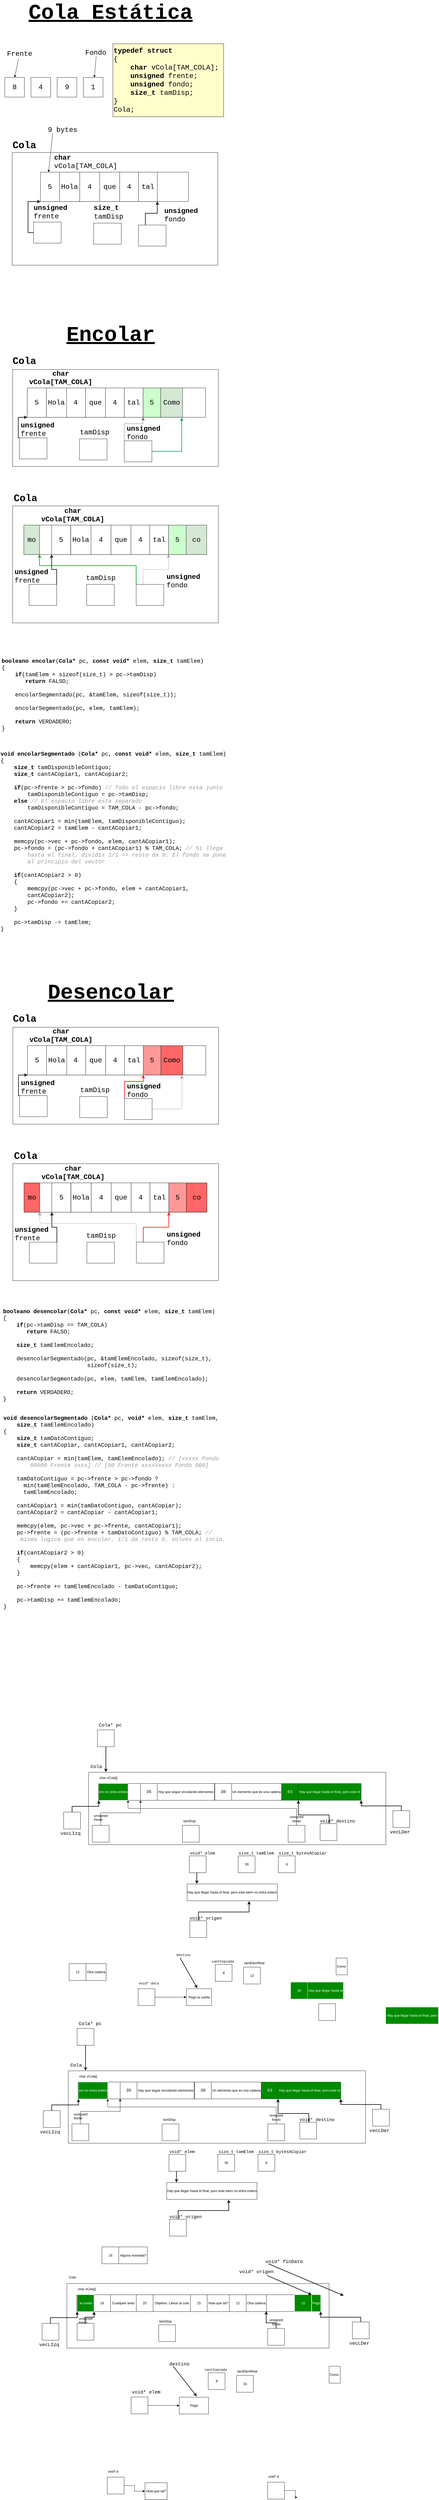 <mxfile version="18.1.3" type="device"><diagram id="zCQjO5VyLYNLlVyIKUwc" name="Page-1"><mxGraphModel dx="5871" dy="4407" grid="0" gridSize="10" guides="1" tooltips="1" connect="1" arrows="1" fold="1" page="1" pageScale="1" pageWidth="827" pageHeight="1169" background="#ffffff" math="0" shadow="0"><root><mxCell id="0"/><mxCell id="1" parent="0"/><mxCell id="Qqnqu4AXdWNuJ_VfmKJd-2" value="" style="rounded=0;whiteSpace=wrap;html=1;" parent="1" vertex="1"><mxGeometry x="-3894.5" y="4688" width="935" height="230" as="geometry"/></mxCell><mxCell id="Qqnqu4AXdWNuJ_VfmKJd-1" value="" style="rounded=0;whiteSpace=wrap;html=1;" parent="1" vertex="1"><mxGeometry x="-3859.5" y="4728" width="870" height="60" as="geometry"/></mxCell><mxCell id="Qqnqu4AXdWNuJ_VfmKJd-3" value="char vCola[]" style="text;html=1;strokeColor=none;fillColor=none;align=center;verticalAlign=middle;whiteSpace=wrap;rounded=0;" parent="1" vertex="1"><mxGeometry x="-3858.5" y="4698" width="69" height="20" as="geometry"/></mxCell><mxCell id="SJyNsoL14s8ZfM1mlHwe-2" style="edgeStyle=orthogonalEdgeStyle;rounded=0;orthogonalLoop=1;jettySize=auto;html=1;exitX=0.5;exitY=0;exitDx=0;exitDy=0;entryX=0.991;entryY=0.981;entryDx=0;entryDy=0;strokeWidth=2;entryPerimeter=0;" parent="1" source="Qqnqu4AXdWNuJ_VfmKJd-4" target="c6du3B8U73wlgBMcLzEU-19" edge="1"><mxGeometry relative="1" as="geometry"><mxPoint x="-2889.5" y="4788" as="targetPoint"/><Array as="points"><mxPoint x="-3148.5" y="4828"/><mxPoint x="-3183.5" y="4828"/></Array></mxGeometry></mxCell><mxCell id="Qqnqu4AXdWNuJ_VfmKJd-4" value="" style="rounded=0;whiteSpace=wrap;html=1;" parent="1" vertex="1"><mxGeometry x="-3178.5" y="4848" width="60" height="60" as="geometry"/></mxCell><mxCell id="Qqnqu4AXdWNuJ_VfmKJd-6" value="Cola" style="text;html=1;resizable=0;points=[];autosize=1;align=left;verticalAlign=top;spacingTop=-4;" parent="1" vertex="1"><mxGeometry x="-3889.5" y="4656" width="40" height="20" as="geometry"/></mxCell><mxCell id="Qqnqu4AXdWNuJ_VfmKJd-10" value="Hola que tal?" style="rounded=0;whiteSpace=wrap;html=1;" parent="1" vertex="1"><mxGeometry x="-3616" y="5398" width="79" height="60" as="geometry"/></mxCell><mxCell id="c6du3B8U73wlgBMcLzEU-1" value="void* d" style="text;html=1;resizable=0;points=[];autosize=1;align=left;verticalAlign=top;spacingTop=-4;" parent="1" vertex="1"><mxGeometry x="-3750.5" y="5348" width="50" height="20" as="geometry"/></mxCell><mxCell id="c6du3B8U73wlgBMcLzEU-3" style="edgeStyle=orthogonalEdgeStyle;rounded=0;orthogonalLoop=1;jettySize=auto;html=1;exitX=1;exitY=0.5;exitDx=0;exitDy=0;entryX=0;entryY=0.5;entryDx=0;entryDy=0;" parent="1" source="c6du3B8U73wlgBMcLzEU-2" target="Qqnqu4AXdWNuJ_VfmKJd-10" edge="1"><mxGeometry relative="1" as="geometry"/></mxCell><mxCell id="c6du3B8U73wlgBMcLzEU-2" value="" style="rounded=0;whiteSpace=wrap;html=1;" parent="1" vertex="1"><mxGeometry x="-3750.5" y="5378" width="60" height="60" as="geometry"/></mxCell><mxCell id="c6du3B8U73wlgBMcLzEU-4" value="&amp;nbsp;la vuelta" style="rounded=0;whiteSpace=wrap;html=1;fillColor=#d5e8d4;strokeColor=#82b366;" parent="1" vertex="1"><mxGeometry x="-3858" y="4728" width="60" height="60" as="geometry"/></mxCell><mxCell id="c6du3B8U73wlgBMcLzEU-5" value="void* d" style="text;html=1;resizable=0;points=[];autosize=1;align=left;verticalAlign=top;spacingTop=-4;" parent="1" vertex="1"><mxGeometry x="-3178.5" y="5366" width="50" height="20" as="geometry"/></mxCell><mxCell id="c6du3B8U73wlgBMcLzEU-7" style="edgeStyle=orthogonalEdgeStyle;rounded=0;orthogonalLoop=1;jettySize=auto;html=1;exitX=1;exitY=0.5;exitDx=0;exitDy=0;entryX=0;entryY=0.5;entryDx=0;entryDy=0;" parent="1" source="c6du3B8U73wlgBMcLzEU-6" edge="1"><mxGeometry relative="1" as="geometry"><mxPoint x="-3072.5" y="5450" as="targetPoint"/><Array as="points"><mxPoint x="-3079" y="5426"/><mxPoint x="-3079" y="5450"/></Array></mxGeometry></mxCell><mxCell id="c6du3B8U73wlgBMcLzEU-6" value="" style="rounded=0;whiteSpace=wrap;html=1;" parent="1" vertex="1"><mxGeometry x="-3178.5" y="5396" width="60" height="60" as="geometry"/></mxCell><mxCell id="c6du3B8U73wlgBMcLzEU-8" value="Pegó" style="rounded=0;whiteSpace=wrap;html=1;" parent="1" vertex="1"><mxGeometry x="-3493.5" y="5093" width="104" height="60" as="geometry"/></mxCell><mxCell id="Qqnqu4AXdWNuJ_VfmKJd-28" value="12" style="rounded=0;whiteSpace=wrap;html=1;" parent="1" vertex="1"><mxGeometry x="-3315" y="4728" width="60" height="60" as="geometry"/></mxCell><mxCell id="c6du3B8U73wlgBMcLzEU-9" value="&lt;font style=&quot;font-size: 17px;&quot;&gt;void* elem&lt;/font&gt;" style="text;html=1;resizable=0;points=[];autosize=1;align=left;verticalAlign=top;spacingTop=-4;fontSize=17;fontFamily=Courier New;" parent="1" vertex="1"><mxGeometry x="-3665.5" y="5062.5" width="112" height="20" as="geometry"/></mxCell><mxCell id="c6du3B8U73wlgBMcLzEU-20" style="edgeStyle=orthogonalEdgeStyle;rounded=0;orthogonalLoop=1;jettySize=auto;html=1;exitX=1;exitY=0.5;exitDx=0;exitDy=0;entryX=0;entryY=0.5;entryDx=0;entryDy=0;" parent="1" source="c6du3B8U73wlgBMcLzEU-10" target="c6du3B8U73wlgBMcLzEU-8" edge="1"><mxGeometry relative="1" as="geometry"/></mxCell><mxCell id="c6du3B8U73wlgBMcLzEU-10" value="" style="rounded=0;whiteSpace=wrap;html=1;" parent="1" vertex="1"><mxGeometry x="-3665.5" y="5092.5" width="60" height="60" as="geometry"/></mxCell><mxCell id="c6du3B8U73wlgBMcLzEU-12" value="15" style="rounded=0;whiteSpace=wrap;html=1;" parent="1" vertex="1"><mxGeometry x="-3289.5" y="5015.5" width="60" height="60" as="geometry"/></mxCell><mxCell id="c6du3B8U73wlgBMcLzEU-13" value="tamElemReal" style="text;html=1;resizable=0;points=[];autosize=1;align=left;verticalAlign=top;spacingTop=-4;" parent="1" vertex="1"><mxGeometry x="-3289.5" y="4990.5" width="90" height="20" as="geometry"/></mxCell><mxCell id="c6du3B8U73wlgBMcLzEU-19" value="Otra cadena" style="rounded=0;whiteSpace=wrap;html=1;" parent="1" vertex="1"><mxGeometry x="-3255" y="4728" width="72" height="60" as="geometry"/></mxCell><mxCell id="SJyNsoL14s8ZfM1mlHwe-1" style="edgeStyle=orthogonalEdgeStyle;rounded=0;orthogonalLoop=1;jettySize=auto;html=1;exitX=0.408;exitY=0.9;exitDx=0;exitDy=0;entryX=1;entryY=1;entryDx=0;entryDy=0;strokeWidth=2;exitPerimeter=0;" parent="1" source="haeFUZjzt5_-YjXnl-n8-2" target="sTWxXFvEQ3PzhIrKTal3-23" edge="1"><mxGeometry relative="1" as="geometry"><mxPoint x="-3932" y="4789" as="targetPoint"/><mxPoint x="-3900" y="4830" as="sourcePoint"/><Array as="points"><mxPoint x="-3829.5" y="4808"/><mxPoint x="-3797.5" y="4808"/><mxPoint x="-3797.5" y="4788"/></Array></mxGeometry></mxCell><mxCell id="haeFUZjzt5_-YjXnl-n8-1" value="" style="rounded=0;whiteSpace=wrap;html=1;" parent="1" vertex="1"><mxGeometry x="-3858" y="4830" width="60" height="60" as="geometry"/></mxCell><mxCell id="haeFUZjzt5_-YjXnl-n8-2" value="&lt;span style=&quot;text-align: center ; white-space: normal&quot;&gt;unsigned&lt;/span&gt;&lt;br style=&quot;text-align: center ; white-space: normal&quot;&gt;&lt;span style=&quot;text-align: center ; white-space: normal&quot;&gt;frente&lt;/span&gt;" style="text;html=1;resizable=0;points=[];autosize=1;align=left;verticalAlign=top;spacingTop=-4;" parent="1" vertex="1"><mxGeometry x="-3854" y="4803" width="60" height="30" as="geometry"/></mxCell><mxCell id="haeFUZjzt5_-YjXnl-n8-4" value="Alguna novedad?" style="rounded=0;whiteSpace=wrap;html=1;" parent="1" vertex="1"><mxGeometry x="-3709.5" y="4557.5" width="102" height="60" as="geometry"/></mxCell><mxCell id="haeFUZjzt5_-YjXnl-n8-5" value="16" style="rounded=0;whiteSpace=wrap;html=1;" parent="1" vertex="1"><mxGeometry x="-3769.5" y="4557.5" width="60" height="60" as="geometry"/></mxCell><mxCell id="haeFUZjzt5_-YjXnl-n8-6" value="Cualquier texto" style="rounded=0;whiteSpace=wrap;html=1;" parent="1" vertex="1"><mxGeometry x="-3739" y="4728" width="92" height="60" as="geometry"/></mxCell><mxCell id="haeFUZjzt5_-YjXnl-n8-7" value="16" style="rounded=0;whiteSpace=wrap;html=1;" parent="1" vertex="1"><mxGeometry x="-3799" y="4728" width="60" height="60" as="geometry"/></mxCell><mxCell id="haeFUZjzt5_-YjXnl-n8-8" value="Objetivo: Llenar la cola" style="rounded=0;whiteSpace=wrap;html=1;" parent="1" vertex="1"><mxGeometry x="-3587" y="4728" width="133" height="60" as="geometry"/></mxCell><mxCell id="haeFUZjzt5_-YjXnl-n8-9" value="25" style="rounded=0;whiteSpace=wrap;html=1;" parent="1" vertex="1"><mxGeometry x="-3647" y="4728" width="60" height="60" as="geometry"/></mxCell><mxCell id="Qqnqu4AXdWNuJ_VfmKJd-5" value="unsigned&lt;br&gt;fondo" style="text;html=1;strokeColor=none;fillColor=none;align=center;verticalAlign=middle;whiteSpace=wrap;rounded=0;" parent="1" vertex="1"><mxGeometry x="-3193.5" y="4815" width="90" height="20" as="geometry"/></mxCell><mxCell id="SJyNsoL14s8ZfM1mlHwe-3" value="Hola que tal?" style="rounded=0;whiteSpace=wrap;html=1;" parent="1" vertex="1"><mxGeometry x="-3394" y="4728" width="79" height="60" as="geometry"/></mxCell><mxCell id="SJyNsoL14s8ZfM1mlHwe-4" value="15" style="rounded=0;whiteSpace=wrap;html=1;" parent="1" vertex="1"><mxGeometry x="-3454" y="4728" width="60" height="60" as="geometry"/></mxCell><mxCell id="Qqnqu4AXdWNuJ_VfmKJd-31" value="&lt;span style=&quot;white-space: normal&quot;&gt;Como&amp;nbsp;&lt;/span&gt;" style="rounded=0;whiteSpace=wrap;html=1;" parent="1" vertex="1"><mxGeometry x="-2959.5" y="4983" width="40" height="60" as="geometry"/></mxCell><mxCell id="SJyNsoL14s8ZfM1mlHwe-5" value="Pegó" style="rounded=0;whiteSpace=wrap;html=1;fillColor=#008a00;strokeColor=#FFFFFF;fontColor=#ffffff;" parent="1" vertex="1"><mxGeometry x="-3021.5" y="4728" width="32" height="60" as="geometry"/></mxCell><mxCell id="SJyNsoL14s8ZfM1mlHwe-8" value="" style="rounded=0;whiteSpace=wrap;html=1;" parent="1" vertex="1"><mxGeometry x="-3567" y="4835" width="60" height="60" as="geometry"/></mxCell><mxCell id="SJyNsoL14s8ZfM1mlHwe-9" value="tamDisp" style="text;html=1;resizable=0;points=[];autosize=1;align=left;verticalAlign=top;spacingTop=-4;" parent="1" vertex="1"><mxGeometry x="-3567" y="4813" width="60" height="20" as="geometry"/></mxCell><mxCell id="cyuFoHi9AyW5PyNIqsQi-1" value="" style="rounded=0;whiteSpace=wrap;html=1;" parent="1" vertex="1"><mxGeometry x="-3889.5" y="3930" width="1060" height="258" as="geometry"/></mxCell><mxCell id="cyuFoHi9AyW5PyNIqsQi-2" value="" style="rounded=0;whiteSpace=wrap;html=1;" parent="1" vertex="1"><mxGeometry x="-3854.5" y="3970" width="937" height="60" as="geometry"/></mxCell><mxCell id="cyuFoHi9AyW5PyNIqsQi-3" value="char vCola[]" style="text;html=1;strokeColor=none;fillColor=none;align=center;verticalAlign=middle;whiteSpace=wrap;rounded=0;" parent="1" vertex="1"><mxGeometry x="-3853.5" y="3940.167" width="69" height="20" as="geometry"/></mxCell><mxCell id="QvLWZF-a6bjRo0YFVZh4-2" style="edgeStyle=orthogonalEdgeStyle;rounded=0;orthogonalLoop=1;jettySize=auto;html=1;exitX=0.5;exitY=0;exitDx=0;exitDy=0;entryX=1;entryY=1;entryDx=0;entryDy=0;" parent="1" source="cyuFoHi9AyW5PyNIqsQi-5" target="sTWxXFvEQ3PzhIrKTal3-22" edge="1"><mxGeometry relative="1" as="geometry"><Array as="points"><mxPoint x="-3147.5" y="4059"/><mxPoint x="-3748.5" y="4059"/></Array></mxGeometry></mxCell><mxCell id="cyuFoHi9AyW5PyNIqsQi-5" value="" style="rounded=0;whiteSpace=wrap;html=1;" parent="1" vertex="1"><mxGeometry x="-3178" y="4119.167" width="60" height="60" as="geometry"/></mxCell><mxCell id="cyuFoHi9AyW5PyNIqsQi-6" value="Cola" style="text;html=1;resizable=0;points=[];autosize=1;align=left;verticalAlign=top;spacingTop=-4;fontFamily=Courier New;fontSize=17;" parent="1" vertex="1"><mxGeometry x="-3884.5" y="3898.167" width="51" height="20" as="geometry"/></mxCell><mxCell id="QvLWZF-a6bjRo0YFVZh4-1" style="edgeStyle=orthogonalEdgeStyle;rounded=0;orthogonalLoop=1;jettySize=auto;html=1;exitX=0.5;exitY=0;exitDx=0;exitDy=0;entryX=0;entryY=1;entryDx=0;entryDy=0;" parent="1" source="cyuFoHi9AyW5PyNIqsQi-9" target="sTWxXFvEQ3PzhIrKTal3-5" edge="1"><mxGeometry relative="1" as="geometry"><mxPoint x="-3704.5" y="4030" as="targetPoint"/></mxGeometry></mxCell><mxCell id="cyuFoHi9AyW5PyNIqsQi-9" value="" style="rounded=0;whiteSpace=wrap;html=1;" parent="1" vertex="1"><mxGeometry x="-3876.5" y="4119.167" width="60" height="60" as="geometry"/></mxCell><mxCell id="cyuFoHi9AyW5PyNIqsQi-10" value="&lt;span style=&quot;text-align: center ; white-space: normal&quot;&gt;unsigned&lt;/span&gt;&lt;br style=&quot;text-align: center ; white-space: normal&quot;&gt;&lt;span style=&quot;text-align: center ; white-space: normal&quot;&gt;frente&lt;/span&gt;" style="text;html=1;resizable=0;points=[];autosize=1;align=left;verticalAlign=top;spacingTop=-4;" parent="1" vertex="1"><mxGeometry x="-3872.5" y="4074.667" width="60" height="30" as="geometry"/></mxCell><mxCell id="cyuFoHi9AyW5PyNIqsQi-17" value="unsigned&lt;br&gt;fondo" style="text;html=1;strokeColor=none;fillColor=none;align=center;verticalAlign=middle;whiteSpace=wrap;rounded=0;" parent="1" vertex="1"><mxGeometry x="-3193" y="4086.167" width="90" height="20" as="geometry"/></mxCell><mxCell id="cyuFoHi9AyW5PyNIqsQi-21" value="" style="rounded=0;whiteSpace=wrap;html=1;" parent="1" vertex="1"><mxGeometry x="-3555" y="4119.167" width="60" height="60" as="geometry"/></mxCell><mxCell id="cyuFoHi9AyW5PyNIqsQi-22" value="tamDisp" style="text;html=1;resizable=0;points=[];autosize=1;align=left;verticalAlign=top;spacingTop=-4;" parent="1" vertex="1"><mxGeometry x="-3553.5" y="4094.167" width="60" height="20" as="geometry"/></mxCell><mxCell id="cyuFoHi9AyW5PyNIqsQi-44" style="edgeStyle=orthogonalEdgeStyle;rounded=0;orthogonalLoop=1;jettySize=auto;html=1;exitX=0.5;exitY=1;exitDx=0;exitDy=0;entryX=0.152;entryY=0;entryDx=0;entryDy=0;entryPerimeter=0;strokeWidth=2;fontFamily=Courier New;" parent="1" source="cyuFoHi9AyW5PyNIqsQi-41" edge="1"><mxGeometry relative="1" as="geometry"><mxPoint x="-3503.667" y="4327.667" as="targetPoint"/></mxGeometry></mxCell><mxCell id="cyuFoHi9AyW5PyNIqsQi-41" value="" style="rounded=0;whiteSpace=wrap;html=1;" parent="1" vertex="1"><mxGeometry x="-3530.5" y="4228" width="60" height="60" as="geometry"/></mxCell><mxCell id="cyuFoHi9AyW5PyNIqsQi-42" value="void* elem" style="text;html=1;resizable=0;points=[];autosize=1;align=left;verticalAlign=top;spacingTop=-4;fontFamily=Courier New;fontSize=15;" parent="1" vertex="1"><mxGeometry x="-3531" y="4208" width="100" height="18" as="geometry"/></mxCell><mxCell id="cyuFoHi9AyW5PyNIqsQi-51" value="" style="endArrow=classic;html=1;strokeWidth=2;fontFamily=Courier New;" parent="1" edge="1"><mxGeometry width="50" height="50" relative="1" as="geometry"><mxPoint x="-3176" y="4617.833" as="sourcePoint"/><mxPoint x="-2907.5" y="4731" as="targetPoint"/></mxGeometry></mxCell><mxCell id="cyuFoHi9AyW5PyNIqsQi-52" value="void* finDato" style="text;html=1;resizable=0;points=[];autosize=1;align=left;verticalAlign=top;spacingTop=-4;fontFamily=Courier New;fontSize=17;" parent="1" vertex="1"><mxGeometry x="-3188.5" y="4598" width="143" height="20" as="geometry"/></mxCell><mxCell id="cyuFoHi9AyW5PyNIqsQi-57" value="" style="endArrow=classic;html=1;strokeWidth=2;fontFamily=Courier New;" parent="1" edge="1"><mxGeometry width="50" height="50" relative="1" as="geometry"><mxPoint x="-3516" y="4982.333" as="sourcePoint"/><mxPoint x="-3431.5" y="5090" as="targetPoint"/></mxGeometry></mxCell><mxCell id="cyuFoHi9AyW5PyNIqsQi-58" value="destino" style="text;html=1;resizable=0;points=[];autosize=1;align=left;verticalAlign=top;spacingTop=-4;fontFamily=Courier New;fontSize=17;" parent="1" vertex="1"><mxGeometry x="-3531" y="4963" width="81" height="20" as="geometry"/></mxCell><mxCell id="cyuFoHi9AyW5PyNIqsQi-59" value="cantCopiada" style="text;html=1;resizable=0;points=[];autosize=1;align=left;verticalAlign=top;spacingTop=-4;fontFamily=Courier New;" parent="1" vertex="1"><mxGeometry x="-3405.5" y="4986" width="90" height="20" as="geometry"/></mxCell><mxCell id="cyuFoHi9AyW5PyNIqsQi-60" value="8" style="rounded=0;whiteSpace=wrap;html=1;" parent="1" vertex="1"><mxGeometry x="-3390.5" y="5006" width="60" height="60" as="geometry"/></mxCell><mxCell id="852i5iBzNkrv4Un63jEM-8" value="Pegó la vuelta" style="rounded=0;whiteSpace=wrap;html=1;" parent="1" vertex="1"><mxGeometry x="-3468.5" y="3637.5" width="90" height="60" as="geometry"/></mxCell><mxCell id="852i5iBzNkrv4Un63jEM-9" value="12" style="rounded=0;whiteSpace=wrap;html=1;" parent="1" vertex="1"><mxGeometry x="-3886.5" y="3548" width="60" height="60" as="geometry"/></mxCell><mxCell id="852i5iBzNkrv4Un63jEM-10" value="&lt;font face=&quot;Courier New&quot;&gt;void* dato&lt;/font&gt;" style="text;html=1;resizable=0;points=[];autosize=1;align=left;verticalAlign=top;spacingTop=-4;" parent="1" vertex="1"><mxGeometry x="-3640.5" y="3607.5" width="90" height="20" as="geometry"/></mxCell><mxCell id="852i5iBzNkrv4Un63jEM-11" style="edgeStyle=orthogonalEdgeStyle;rounded=0;orthogonalLoop=1;jettySize=auto;html=1;exitX=1;exitY=0.5;exitDx=0;exitDy=0;entryX=0;entryY=0.5;entryDx=0;entryDy=0;" parent="1" source="852i5iBzNkrv4Un63jEM-12" target="852i5iBzNkrv4Un63jEM-8" edge="1"><mxGeometry relative="1" as="geometry"/></mxCell><mxCell id="852i5iBzNkrv4Un63jEM-12" value="" style="rounded=0;whiteSpace=wrap;html=1;" parent="1" vertex="1"><mxGeometry x="-3640.5" y="3637.5" width="60" height="60" as="geometry"/></mxCell><mxCell id="852i5iBzNkrv4Un63jEM-13" value="12" style="rounded=0;whiteSpace=wrap;html=1;" parent="1" vertex="1"><mxGeometry x="-3264.5" y="3560.5" width="60" height="60" as="geometry"/></mxCell><mxCell id="852i5iBzNkrv4Un63jEM-14" value="tamElemReal" style="text;html=1;resizable=0;points=[];autosize=1;align=left;verticalAlign=top;spacingTop=-4;" parent="1" vertex="1"><mxGeometry x="-3264.5" y="3535.5" width="90" height="20" as="geometry"/></mxCell><mxCell id="852i5iBzNkrv4Un63jEM-15" value="Otra cadena" style="rounded=0;whiteSpace=wrap;html=1;" parent="1" vertex="1"><mxGeometry x="-3826.5" y="3548" width="72" height="60" as="geometry"/></mxCell><mxCell id="852i5iBzNkrv4Un63jEM-28" value="&lt;span style=&quot;white-space: normal&quot;&gt;Como&amp;nbsp;&lt;/span&gt;" style="rounded=0;whiteSpace=wrap;html=1;" parent="1" vertex="1"><mxGeometry x="-2934.5" y="3528" width="40" height="60" as="geometry"/></mxCell><mxCell id="852i5iBzNkrv4Un63jEM-37" value="" style="endArrow=classic;html=1;strokeWidth=2;fontFamily=Courier New;entryX=0.433;entryY=-0.033;entryDx=0;entryDy=0;entryPerimeter=0;" parent="1" target="852i5iBzNkrv4Un63jEM-8" edge="1"><mxGeometry width="50" height="50" relative="1" as="geometry"><mxPoint x="-3491" y="3527.333" as="sourcePoint"/><mxPoint x="-3437.5" y="3638" as="targetPoint"/></mxGeometry></mxCell><mxCell id="852i5iBzNkrv4Un63jEM-38" value="destino" style="text;html=1;resizable=0;points=[];autosize=1;align=left;verticalAlign=top;spacingTop=-4;fontFamily=Courier New;" parent="1" vertex="1"><mxGeometry x="-3506" y="3508" width="70" height="20" as="geometry"/></mxCell><mxCell id="852i5iBzNkrv4Un63jEM-39" value="cantCopiada" style="text;html=1;resizable=0;points=[];autosize=1;align=left;verticalAlign=top;spacingTop=-4;fontFamily=Courier New;" parent="1" vertex="1"><mxGeometry x="-3380.5" y="3531" width="90" height="20" as="geometry"/></mxCell><mxCell id="852i5iBzNkrv4Un63jEM-40" value="8" style="rounded=0;whiteSpace=wrap;html=1;" parent="1" vertex="1"><mxGeometry x="-3365.5" y="3551" width="60" height="60" as="geometry"/></mxCell><mxCell id="zL3zMTdVbMD3_qbE43P8-10" value="30" style="rounded=0;whiteSpace=wrap;html=1;" parent="1" vertex="1"><mxGeometry x="-3356" y="4228" width="60" height="60" as="geometry"/></mxCell><mxCell id="zL3zMTdVbMD3_qbE43P8-11" value="size_t tamElem" style="text;html=1;resizable=0;points=[];autosize=1;align=left;verticalAlign=top;spacingTop=-4;fontFamily=Courier New;fontSize=15;" parent="1" vertex="1"><mxGeometry x="-3356.5" y="4208" width="136" height="18" as="geometry"/></mxCell><mxCell id="zL3zMTdVbMD3_qbE43P8-19" value="Hay que llegar hasta el final, pero este elem no entra entero" style="rounded=0;whiteSpace=wrap;html=1;" parent="1" vertex="1"><mxGeometry x="-3538.5" y="4328" width="322" height="60" as="geometry"/></mxCell><mxCell id="zL3zMTdVbMD3_qbE43P8-20" value="30" style="rounded=0;whiteSpace=wrap;html=1;fillColor=#008a00;strokeColor=#FFFFFF;fontColor=#ffffff;" parent="1" vertex="1"><mxGeometry x="-3096.5" y="3614" width="60" height="60" as="geometry"/></mxCell><mxCell id="zL3zMTdVbMD3_qbE43P8-31" value="6" style="rounded=0;whiteSpace=wrap;html=1;" parent="1" vertex="1"><mxGeometry x="-3213" y="4228" width="60" height="60" as="geometry"/></mxCell><mxCell id="zL3zMTdVbMD3_qbE43P8-32" value="size_t bytesACopiar" style="text;html=1;resizable=0;points=[];autosize=1;align=left;verticalAlign=top;spacingTop=-4;fontFamily=Courier New;fontSize=15;" parent="1" vertex="1"><mxGeometry x="-3213.5" y="4208" width="181" height="18" as="geometry"/></mxCell><mxCell id="zL3zMTdVbMD3_qbE43P8-33" value="" style="endArrow=classic;html=1;fontFamily=Courier New;fontSize=20;entryX=0.687;entryY=1.022;entryDx=0;entryDy=0;strokeWidth=2;exitX=0.259;exitY=1.225;exitDx=0;exitDy=0;exitPerimeter=0;edgeStyle=orthogonalEdgeStyle;rounded=0;entryPerimeter=0;" parent="1" source="zL3zMTdVbMD3_qbE43P8-36" target="zL3zMTdVbMD3_qbE43P8-19" edge="1"><mxGeometry width="50" height="50" relative="1" as="geometry"><mxPoint x="-3519.5" y="4438" as="sourcePoint"/><mxPoint x="-3409.5" y="4398" as="targetPoint"/><Array as="points"><mxPoint x="-3497.5" y="4428"/><mxPoint x="-3317.5" y="4428"/></Array></mxGeometry></mxCell><mxCell id="zL3zMTdVbMD3_qbE43P8-36" value="void* origen" style="text;html=1;resizable=0;points=[];autosize=1;align=left;verticalAlign=top;spacingTop=-4;fontSize=16;fontFamily=Courier New;" parent="1" vertex="1"><mxGeometry x="-3531.5" y="4439" width="130" height="20" as="geometry"/></mxCell><mxCell id="zL3zMTdVbMD3_qbE43P8-42" value="" style="rounded=0;whiteSpace=wrap;html=1;" parent="1" vertex="1"><mxGeometry x="-3528.5" y="4459" width="60" height="60" as="geometry"/></mxCell><mxCell id="sTWxXFvEQ3PzhIrKTal3-4" value="Hay que seguir encolando elementos" style="rounded=0;whiteSpace=wrap;html=1;" parent="1" vertex="1"><mxGeometry x="-3644.5" y="3970" width="204" height="60" as="geometry"/></mxCell><mxCell id="sTWxXFvEQ3PzhIrKTal3-5" value="35" style="rounded=0;whiteSpace=wrap;html=1;fontSize=15;fontFamily=Courier New;" parent="1" vertex="1"><mxGeometry x="-3704.5" y="3970" width="60" height="60" as="geometry"/></mxCell><mxCell id="sTWxXFvEQ3PzhIrKTal3-6" value="Hay que llegar hasta el" style="rounded=0;whiteSpace=wrap;html=1;fillColor=#008a00;strokeColor=#FFFFFF;fontColor=#ffffff;" parent="1" vertex="1"><mxGeometry x="-3036.5" y="3614" width="128" height="60" as="geometry"/></mxCell><mxCell id="sTWxXFvEQ3PzhIrKTal3-10" style="edgeStyle=orthogonalEdgeStyle;rounded=0;orthogonalLoop=1;jettySize=auto;html=1;exitX=0.5;exitY=1;exitDx=0;exitDy=0;entryX=0.058;entryY=-0.003;entryDx=0;entryDy=0;entryPerimeter=0;fontFamily=Courier New;fontSize=17;strokeWidth=2;" parent="1" source="sTWxXFvEQ3PzhIrKTal3-8" target="cyuFoHi9AyW5PyNIqsQi-1" edge="1"><mxGeometry relative="1" as="geometry"/></mxCell><mxCell id="sTWxXFvEQ3PzhIrKTal3-8" value="" style="rounded=0;whiteSpace=wrap;html=1;" parent="1" vertex="1"><mxGeometry x="-3858" y="3778.997" width="60" height="60" as="geometry"/></mxCell><mxCell id="sTWxXFvEQ3PzhIrKTal3-9" value="Cola* pc" style="text;html=1;align=center;verticalAlign=middle;resizable=0;points=[];autosize=1;strokeColor=none;fillColor=none;fontSize=17;fontFamily=Courier New;" parent="1" vertex="1"><mxGeometry x="-3858.5" y="3751" width="92" height="24" as="geometry"/></mxCell><mxCell id="sTWxXFvEQ3PzhIrKTal3-11" value="Hay que llegar hasta el final, pero este el" style="rounded=0;whiteSpace=wrap;html=1;fillColor=#008a00;strokeColor=#005700;fontColor=#ffffff;" parent="1" vertex="1"><mxGeometry x="-3142.5" y="3970" width="225" height="60" as="geometry"/></mxCell><mxCell id="sTWxXFvEQ3PzhIrKTal3-13" style="edgeStyle=orthogonalEdgeStyle;rounded=0;orthogonalLoop=1;jettySize=auto;html=1;exitX=0.5;exitY=0;exitDx=0;exitDy=0;entryX=0;entryY=1;entryDx=0;entryDy=0;fontFamily=Courier New;fontSize=17;strokeWidth=2;" parent="1" source="sTWxXFvEQ3PzhIrKTal3-12" edge="1"><mxGeometry relative="1" as="geometry"><mxPoint x="-3853.5" y="4030" as="targetPoint"/></mxGeometry></mxCell><mxCell id="sTWxXFvEQ3PzhIrKTal3-12" value="" style="rounded=0;whiteSpace=wrap;html=1;" parent="1" vertex="1"><mxGeometry x="-3978.5" y="4071.997" width="60" height="60" as="geometry"/></mxCell><mxCell id="sTWxXFvEQ3PzhIrKTal3-14" value="vecLIzq" style="text;html=1;align=center;verticalAlign=middle;resizable=0;points=[];autosize=1;strokeColor=none;fillColor=none;fontSize=17;fontFamily=Courier New;" parent="1" vertex="1"><mxGeometry x="-3995.5" y="4137.17" width="81" height="24" as="geometry"/></mxCell><mxCell id="sTWxXFvEQ3PzhIrKTal3-17" style="edgeStyle=orthogonalEdgeStyle;rounded=0;orthogonalLoop=1;jettySize=auto;html=1;exitX=0.5;exitY=0;exitDx=0;exitDy=0;entryX=1;entryY=1;entryDx=0;entryDy=0;fontFamily=Courier New;fontSize=17;strokeWidth=2;" parent="1" source="sTWxXFvEQ3PzhIrKTal3-15" edge="1"><mxGeometry relative="1" as="geometry"><Array as="points"><mxPoint x="-2774.5" y="4050"/><mxPoint x="-2917.5" y="4050"/></Array><mxPoint x="-2917.5" y="4030" as="targetPoint"/></mxGeometry></mxCell><mxCell id="sTWxXFvEQ3PzhIrKTal3-15" value="" style="rounded=0;whiteSpace=wrap;html=1;" parent="1" vertex="1"><mxGeometry x="-2804.5" y="4066.997" width="60" height="60" as="geometry"/></mxCell><mxCell id="sTWxXFvEQ3PzhIrKTal3-16" value="vecLDer" style="text;html=1;align=center;verticalAlign=middle;resizable=0;points=[];autosize=1;strokeColor=none;fillColor=none;fontSize=17;fontFamily=Courier New;" parent="1" vertex="1"><mxGeometry x="-2820.5" y="4132.17" width="81" height="24" as="geometry"/></mxCell><mxCell id="sTWxXFvEQ3PzhIrKTal3-18" value="Hay que llegar hasta el final, pero" style="rounded=0;whiteSpace=wrap;html=1;fillColor=#008a00;strokeColor=#FFFFFF;fontColor=#ffffff;" parent="1" vertex="1"><mxGeometry x="-2757.5" y="3703" width="188" height="60" as="geometry"/></mxCell><mxCell id="sTWxXFvEQ3PzhIrKTal3-19" value="63" style="rounded=0;whiteSpace=wrap;html=1;fontSize=15;fontFamily=Courier New;fillColor=#008a00;strokeColor=#005700;fontColor=#ffffff;" parent="1" vertex="1"><mxGeometry x="-3201.5" y="3970" width="60" height="60" as="geometry"/></mxCell><mxCell id="sTWxXFvEQ3PzhIrKTal3-20" value="" style="rounded=0;whiteSpace=wrap;html=1;" parent="1" vertex="1"><mxGeometry x="-2996.5" y="3690.997" width="60" height="60" as="geometry"/></mxCell><mxCell id="sTWxXFvEQ3PzhIrKTal3-22" value="em no entra entero" style="rounded=0;whiteSpace=wrap;html=1;fillColor=#008a00;strokeColor=#FFFFFF;fontColor=#ffffff;" parent="1" vertex="1"><mxGeometry x="-3853.5" y="3970" width="104.5" height="60" as="geometry"/></mxCell><mxCell id="sTWxXFvEQ3PzhIrKTal3-23" value="&amp;nbsp;la vuelta" style="rounded=0;whiteSpace=wrap;html=1;fillColor=#008a00;strokeColor=#FFFFFF;fontColor=#ffffff;" parent="1" vertex="1"><mxGeometry x="-3858" y="4728" width="60" height="60" as="geometry"/></mxCell><mxCell id="sTWxXFvEQ3PzhIrKTal3-24" value="15" style="rounded=0;whiteSpace=wrap;html=1;fillColor=#008a00;strokeColor=#FFFFFF;fontColor=#ffffff;" parent="1" vertex="1"><mxGeometry x="-3082.5" y="4728" width="60" height="60" as="geometry"/></mxCell><mxCell id="sTWxXFvEQ3PzhIrKTal3-25" style="edgeStyle=orthogonalEdgeStyle;rounded=0;orthogonalLoop=1;jettySize=auto;html=1;exitX=0.5;exitY=0;exitDx=0;exitDy=0;entryX=1;entryY=1;entryDx=0;entryDy=0;fontFamily=Courier New;fontSize=17;strokeWidth=2;" parent="1" source="sTWxXFvEQ3PzhIrKTal3-26" edge="1"><mxGeometry relative="1" as="geometry"><mxPoint x="-2989.5" y="4788" as="targetPoint"/><Array as="points"><mxPoint x="-2846.5" y="4808"/><mxPoint x="-2989.5" y="4808"/></Array></mxGeometry></mxCell><mxCell id="sTWxXFvEQ3PzhIrKTal3-26" value="" style="rounded=0;whiteSpace=wrap;html=1;" parent="1" vertex="1"><mxGeometry x="-2876.5" y="4824.997" width="60" height="60" as="geometry"/></mxCell><mxCell id="sTWxXFvEQ3PzhIrKTal3-27" value="vecLDer" style="text;html=1;align=center;verticalAlign=middle;resizable=0;points=[];autosize=1;strokeColor=none;fillColor=none;fontSize=17;fontFamily=Courier New;" parent="1" vertex="1"><mxGeometry x="-2892.5" y="4890.17" width="81" height="24" as="geometry"/></mxCell><mxCell id="sTWxXFvEQ3PzhIrKTal3-28" style="edgeStyle=orthogonalEdgeStyle;rounded=0;orthogonalLoop=1;jettySize=auto;html=1;exitX=0.5;exitY=0;exitDx=0;exitDy=0;entryX=0;entryY=1;entryDx=0;entryDy=0;fontFamily=Courier New;fontSize=17;strokeWidth=2;" parent="1" source="sTWxXFvEQ3PzhIrKTal3-29" edge="1"><mxGeometry relative="1" as="geometry"><mxPoint x="-3858" y="4788" as="targetPoint"/></mxGeometry></mxCell><mxCell id="sTWxXFvEQ3PzhIrKTal3-29" value="" style="rounded=0;whiteSpace=wrap;html=1;" parent="1" vertex="1"><mxGeometry x="-3983" y="4829.997" width="60" height="60" as="geometry"/></mxCell><mxCell id="sTWxXFvEQ3PzhIrKTal3-30" value="vecLIzq" style="text;html=1;align=center;verticalAlign=middle;resizable=0;points=[];autosize=1;strokeColor=none;fillColor=none;fontSize=17;fontFamily=Courier New;" parent="1" vertex="1"><mxGeometry x="-3999" y="4895.17" width="81" height="24" as="geometry"/></mxCell><mxCell id="QvLWZF-a6bjRo0YFVZh4-3" value="Un elemento que es una cadena" style="rounded=0;whiteSpace=wrap;html=1;" parent="1" vertex="1"><mxGeometry x="-3379.5" y="3970" width="178" height="60" as="geometry"/></mxCell><mxCell id="QvLWZF-a6bjRo0YFVZh4-4" value="30" style="rounded=0;whiteSpace=wrap;html=1;fontSize=15;fontFamily=Courier New;" parent="1" vertex="1"><mxGeometry x="-3439.5" y="3970" width="60" height="60" as="geometry"/></mxCell><mxCell id="QvLWZF-a6bjRo0YFVZh4-5" value="" style="endArrow=classic;html=1;fontFamily=Courier New;fontSize=20;entryX=1;entryY=1;entryDx=0;entryDy=0;strokeWidth=2;exitX=0.259;exitY=1.225;exitDx=0;exitDy=0;exitPerimeter=0;edgeStyle=orthogonalEdgeStyle;rounded=0;" parent="1" source="QvLWZF-a6bjRo0YFVZh4-6" target="sTWxXFvEQ3PzhIrKTal3-19" edge="1"><mxGeometry width="50" height="50" relative="1" as="geometry"><mxPoint x="-3055" y="4092" as="sourcePoint"/><mxPoint x="-3074.0" y="4042" as="targetPoint"/><Array as="points"><mxPoint x="-3031.5" y="4082"/><mxPoint x="-3141.5" y="4082"/></Array></mxGeometry></mxCell><mxCell id="QvLWZF-a6bjRo0YFVZh4-6" value="void* destino" style="text;html=1;resizable=0;points=[];autosize=1;align=left;verticalAlign=top;spacingTop=-4;fontSize=16;fontFamily=Courier New;" parent="1" vertex="1"><mxGeometry x="-3067" y="4093" width="135" height="19" as="geometry"/></mxCell><mxCell id="QvLWZF-a6bjRo0YFVZh4-7" value="" style="rounded=0;whiteSpace=wrap;html=1;" parent="1" vertex="1"><mxGeometry x="-3064" y="4113" width="60" height="60" as="geometry"/></mxCell><mxCell id="QvLWZF-a6bjRo0YFVZh4-9" value="" style="endArrow=classic;html=1;strokeWidth=2;fontFamily=Courier New;entryX=0;entryY=0;entryDx=0;entryDy=0;" parent="1" target="SJyNsoL14s8ZfM1mlHwe-5" edge="1"><mxGeometry width="50" height="50" relative="1" as="geometry"><mxPoint x="-3181.5" y="4659" as="sourcePoint"/><mxPoint x="-2843.5" y="4741" as="targetPoint"/></mxGeometry></mxCell><mxCell id="QvLWZF-a6bjRo0YFVZh4-10" value="void* origen" style="text;html=1;align=center;verticalAlign=middle;resizable=0;points=[];autosize=1;strokeColor=none;fillColor=none;fontSize=17;fontFamily=Courier New;" parent="1" vertex="1"><mxGeometry x="-3285.5" y="4635" width="132" height="24" as="geometry"/></mxCell><mxCell id="8nsbr_a5xu7vrnvba4o_-1" value="Cola Estática" style="text;html=1;resizable=0;points=[];autosize=1;align=center;verticalAlign=top;spacingTop=-4;fontFamily=Courier New;fontSize=75;fontStyle=5;flipV=0;flipH=1;" parent="1" vertex="1"><mxGeometry x="-4037" y="-3450" width="595" height="90" as="geometry"/></mxCell><mxCell id="8nsbr_a5xu7vrnvba4o_-2" value="&lt;b&gt;typedef struct&lt;/b&gt;&lt;br&gt;{&lt;br&gt;&amp;nbsp; &amp;nbsp; &lt;b&gt;char&lt;/b&gt; vCola[TAM_COLA];&lt;br&gt;&amp;nbsp; &amp;nbsp; &lt;b&gt;unsigned&lt;/b&gt; frente;&lt;br&gt;&amp;nbsp; &amp;nbsp; &lt;b&gt;unsigned&lt;/b&gt; fondo;&lt;br&gt;&amp;nbsp; &amp;nbsp; &lt;b&gt;size_t&lt;/b&gt; tamDisp;&lt;br&gt;}&lt;br&gt;Cola;" style="text;html=1;strokeColor=default;fillColor=#FFFFCC;align=left;verticalAlign=middle;whiteSpace=wrap;rounded=0;fontSize=25;fontFamily=Courier New;" parent="1" vertex="1"><mxGeometry x="-3730.5" y="-3294" width="395" height="260" as="geometry"/></mxCell><mxCell id="8nsbr_a5xu7vrnvba4o_-3" value="" style="group;fontFamily=Courier New;" parent="1" vertex="1" connectable="0"><mxGeometry x="-4116" y="-3279" width="369.882" height="175" as="geometry"/></mxCell><mxCell id="zL3zMTdVbMD3_qbE43P8-4" value="8" style="whiteSpace=wrap;html=1;aspect=fixed;fontSize=25;fontFamily=Courier New;" parent="8nsbr_a5xu7vrnvba4o_-3" vertex="1"><mxGeometry y="105" width="70" height="70" as="geometry"/></mxCell><mxCell id="zL3zMTdVbMD3_qbE43P8-5" value="4" style="whiteSpace=wrap;html=1;aspect=fixed;fontSize=25;fontFamily=Courier New;" parent="8nsbr_a5xu7vrnvba4o_-3" vertex="1"><mxGeometry x="93.449" y="105" width="70" height="70" as="geometry"/></mxCell><mxCell id="cPCJAbTaVU1keiDq28fn-1" value="" style="endArrow=classic;html=1;entryX=0.5;entryY=0;entryDx=0;entryDy=0;exitX=0.425;exitY=1.133;exitDx=0;exitDy=0;exitPerimeter=0;fontSize=25;fontFamily=Courier New;" parent="8nsbr_a5xu7vrnvba4o_-3" source="cPCJAbTaVU1keiDq28fn-2" edge="1"><mxGeometry width="50" height="50" relative="1" as="geometry"><mxPoint x="-82.561" y="26.25" as="sourcePoint"/><mxPoint x="35.383" y="105" as="targetPoint"/></mxGeometry></mxCell><mxCell id="cPCJAbTaVU1keiDq28fn-2" value="Frente" style="text;html=1;resizable=0;points=[];autosize=1;align=left;verticalAlign=top;spacingTop=-4;fontFamily=Courier New;fontSize=25;" parent="8nsbr_a5xu7vrnvba4o_-3" vertex="1"><mxGeometry x="6.351" y="4.375" width="100" height="30" as="geometry"/></mxCell><mxCell id="cPCJAbTaVU1keiDq28fn-3" value="" style="endArrow=classic;html=1;entryX=0.5;entryY=0;entryDx=0;entryDy=0;fontSize=25;fontFamily=Courier New;" parent="8nsbr_a5xu7vrnvba4o_-3" source="cPCJAbTaVU1keiDq28fn-4" edge="1"><mxGeometry width="50" height="50" relative="1" as="geometry"><mxPoint x="229.539" y="17.5" as="sourcePoint"/><mxPoint x="319.358" y="105" as="targetPoint"/></mxGeometry></mxCell><mxCell id="cPCJAbTaVU1keiDq28fn-4" value="Fondo" style="text;html=1;resizable=0;points=[];autosize=1;align=left;verticalAlign=top;spacingTop=-4;fontFamily=Courier New;fontSize=25;" parent="8nsbr_a5xu7vrnvba4o_-3" vertex="1"><mxGeometry x="284.882" width="85" height="30" as="geometry"/></mxCell><mxCell id="cPCJAbTaVU1keiDq28fn-7" value="9" style="whiteSpace=wrap;html=1;aspect=fixed;fontSize=25;fontFamily=Courier New;" parent="8nsbr_a5xu7vrnvba4o_-3" vertex="1"><mxGeometry x="186.897" y="105" width="70" height="70" as="geometry"/></mxCell><mxCell id="sTWxXFvEQ3PzhIrKTal3-1" value="1" style="whiteSpace=wrap;html=1;aspect=fixed;fontSize=25;fontFamily=Courier New;" parent="8nsbr_a5xu7vrnvba4o_-3" vertex="1"><mxGeometry x="280.346" y="105" width="70" height="70" as="geometry"/></mxCell><mxCell id="852i5iBzNkrv4Un63jEM-1" value="" style="rounded=0;whiteSpace=wrap;html=1;fontSize=25;fontFamily=Courier New;" parent="1" vertex="1"><mxGeometry x="-4089.75" y="-2906.294" width="733.5" height="401.294" as="geometry"/></mxCell><mxCell id="852i5iBzNkrv4Un63jEM-2" value="" style="rounded=0;whiteSpace=wrap;html=1;fontSize=25;fontFamily=Courier New;" parent="1" vertex="1"><mxGeometry x="-3984.964" y="-2836.503" width="523.929" height="104.685" as="geometry"/></mxCell><mxCell id="852i5iBzNkrv4Un63jEM-3" value="&lt;b style=&quot;font-size: 25px;&quot;&gt;char &lt;/b&gt;&lt;span style=&quot;font-size: 25px;&quot;&gt;vCola[TAM_COLA]&lt;/span&gt;" style="text;html=1;strokeColor=none;fillColor=none;align=left;verticalAlign=middle;whiteSpace=wrap;rounded=0;fontFamily=Courier New;fontSize=25;" parent="1" vertex="1"><mxGeometry x="-3942.43" y="-2898.06" width="284" height="50.9" as="geometry"/></mxCell><mxCell id="852i5iBzNkrv4Un63jEM-6" value="&lt;b&gt;&lt;font style=&quot;font-size: 35px;&quot;&gt;Cola&lt;/font&gt;&lt;/b&gt;" style="text;html=1;resizable=0;points=[];autosize=1;align=left;verticalAlign=top;spacingTop=-4;fontSize=25;fontFamily=Courier New;" parent="1" vertex="1"><mxGeometry x="-4089.752" y="-2954.996" width="94" height="33" as="geometry"/></mxCell><mxCell id="dDPtxtclOmzhN4t7_Ijp-150" style="edgeStyle=orthogonalEdgeStyle;rounded=0;orthogonalLoop=1;jettySize=auto;html=1;exitX=0;exitY=0.5;exitDx=0;exitDy=0;entryX=0;entryY=1;entryDx=0;entryDy=0;labelBackgroundColor=none;labelBorderColor=none;fontFamily=Courier New;fontSize=20;fontColor=#999999;strokeColor=#000000;strokeWidth=2;" edge="1" parent="1" source="852i5iBzNkrv4Un63jEM-17" target="dDPtxtclOmzhN4t7_Ijp-149"><mxGeometry relative="1" as="geometry"><Array as="points"><mxPoint x="-4033" y="-2621"/><mxPoint x="-4033" y="-2732"/></Array></mxGeometry></mxCell><mxCell id="852i5iBzNkrv4Un63jEM-17" value="" style="rounded=0;whiteSpace=wrap;html=1;fontSize=25;fontFamily=Courier New;" parent="1" vertex="1"><mxGeometry x="-4013.254" y="-2658.54" width="98.456" height="75" as="geometry"/></mxCell><mxCell id="852i5iBzNkrv4Un63jEM-18" value="&lt;span style=&quot;text-align: center; white-space: normal; font-size: 25px;&quot;&gt;&lt;b style=&quot;font-size: 25px;&quot;&gt;unsigned&lt;/b&gt;&lt;/span&gt;&lt;br style=&quot;text-align: center; white-space: normal; font-size: 25px;&quot;&gt;&lt;span style=&quot;text-align: center; white-space: normal; font-size: 25px;&quot;&gt;frente&lt;/span&gt;" style="text;html=1;resizable=0;points=[];autosize=1;align=left;verticalAlign=top;spacingTop=-4;fontSize=25;fontFamily=Courier New;" parent="1" vertex="1"><mxGeometry x="-4014.501" y="-2725.997" width="130" height="61" as="geometry"/></mxCell><mxCell id="852i5iBzNkrv4Un63jEM-19" value="que" style="rounded=0;whiteSpace=wrap;html=1;fontFamily=Courier New;fontSize=25;" parent="1" vertex="1"><mxGeometry x="-3777.489" y="-2836.503" width="71.254" height="104.685" as="geometry"/></mxCell><mxCell id="852i5iBzNkrv4Un63jEM-20" value="4" style="rounded=0;whiteSpace=wrap;html=1;fontFamily=Courier New;fontSize=25;" parent="1" vertex="1"><mxGeometry x="-3848.743" y="-2836.503" width="71.254" height="104.685" as="geometry"/></mxCell><mxCell id="852i5iBzNkrv4Un63jEM-21" value="tal" style="rounded=0;whiteSpace=wrap;html=1;fontFamily=Courier New;fontSize=25;" parent="1" vertex="1"><mxGeometry x="-3639.171" y="-2836.503" width="67.063" height="104.685" as="geometry"/></mxCell><mxCell id="852i5iBzNkrv4Un63jEM-22" value="4" style="rounded=0;whiteSpace=wrap;html=1;fontFamily=Courier New;fontSize=25;" parent="1" vertex="1"><mxGeometry x="-3706.234" y="-2836.503" width="67.063" height="104.685" as="geometry"/></mxCell><mxCell id="852i5iBzNkrv4Un63jEM-25" value="&lt;b style=&quot;font-size: 25px;&quot;&gt;unsigned&lt;br style=&quot;font-size: 25px;&quot;&gt;&lt;/b&gt;fondo" style="text;html=1;strokeColor=none;fillColor=none;align=left;verticalAlign=middle;whiteSpace=wrap;rounded=0;fontSize=25;fontFamily=Courier New;" parent="1" vertex="1"><mxGeometry x="-3548.96" y="-2711.16" width="108.01" height="55.7" as="geometry"/></mxCell><mxCell id="852i5iBzNkrv4Un63jEM-31" value="tamDisp" style="text;html=1;resizable=0;points=[];autosize=1;align=left;verticalAlign=top;spacingTop=-4;fontSize=25;fontFamily=Courier New;" parent="1" vertex="1"><mxGeometry x="-3799.501" y="-2694.999" width="115" height="30" as="geometry"/></mxCell><mxCell id="852i5iBzNkrv4Un63jEM-42" value="" style="endArrow=classic;html=1;fontFamily=Courier New;entryX=1;entryY=0;entryDx=0;entryDy=0;fontSize=25;" parent="1" edge="1"><mxGeometry width="50" height="50" relative="1" as="geometry"><mxPoint x="-3945.146" y="-2976.084" as="sourcePoint"/><mxPoint x="-3959.75" y="-2836.5" as="targetPoint"/></mxGeometry></mxCell><mxCell id="852i5iBzNkrv4Un63jEM-43" value="9 bytes" style="text;html=1;resizable=0;points=[];autosize=1;align=left;verticalAlign=top;spacingTop=-4;fontFamily=Courier New;fontSize=25;" parent="1" vertex="1"><mxGeometry x="-3964.007" y="-3004" width="115" height="30" as="geometry"/></mxCell><mxCell id="8nsbr_a5xu7vrnvba4o_-8" value="" style="rounded=0;whiteSpace=wrap;html=1;fontSize=25;fontFamily=Courier New;" parent="1" vertex="1"><mxGeometry x="-3799.001" y="-2654.85" width="98.456" height="75" as="geometry"/></mxCell><mxCell id="dDPtxtclOmzhN4t7_Ijp-147" style="edgeStyle=orthogonalEdgeStyle;rounded=0;orthogonalLoop=1;jettySize=auto;html=1;exitX=0.25;exitY=0;exitDx=0;exitDy=0;entryX=1;entryY=1;entryDx=0;entryDy=0;labelBackgroundColor=none;labelBorderColor=none;fontFamily=Courier New;fontSize=20;fontColor=#999999;strokeColor=#000000;strokeWidth=2;" edge="1" parent="1" source="8nsbr_a5xu7vrnvba4o_-9" target="852i5iBzNkrv4Un63jEM-21"><mxGeometry relative="1" as="geometry"/></mxCell><mxCell id="8nsbr_a5xu7vrnvba4o_-9" value="" style="rounded=0;whiteSpace=wrap;html=1;fontSize=25;fontFamily=Courier New;" parent="1" vertex="1"><mxGeometry x="-3639.169" y="-2648" width="98.456" height="75" as="geometry"/></mxCell><mxCell id="dDPtxtclOmzhN4t7_Ijp-1" value="" style="rounded=0;whiteSpace=wrap;html=1;" vertex="1" parent="1"><mxGeometry x="-3817" y="2866" width="1060" height="258" as="geometry"/></mxCell><mxCell id="dDPtxtclOmzhN4t7_Ijp-2" value="" style="rounded=0;whiteSpace=wrap;html=1;" vertex="1" parent="1"><mxGeometry x="-3782" y="2906" width="937" height="60" as="geometry"/></mxCell><mxCell id="dDPtxtclOmzhN4t7_Ijp-3" value="char vCola[]" style="text;html=1;strokeColor=none;fillColor=none;align=center;verticalAlign=middle;whiteSpace=wrap;rounded=0;" vertex="1" parent="1"><mxGeometry x="-3781" y="2876.167" width="69" height="20" as="geometry"/></mxCell><mxCell id="dDPtxtclOmzhN4t7_Ijp-4" style="edgeStyle=orthogonalEdgeStyle;rounded=0;orthogonalLoop=1;jettySize=auto;html=1;exitX=0.5;exitY=0;exitDx=0;exitDy=0;entryX=1;entryY=1;entryDx=0;entryDy=0;" edge="1" parent="1" source="dDPtxtclOmzhN4t7_Ijp-5" target="dDPtxtclOmzhN4t7_Ijp-37"><mxGeometry relative="1" as="geometry"><Array as="points"><mxPoint x="-3075" y="2995"/><mxPoint x="-3676" y="2995"/></Array></mxGeometry></mxCell><mxCell id="dDPtxtclOmzhN4t7_Ijp-5" value="" style="rounded=0;whiteSpace=wrap;html=1;" vertex="1" parent="1"><mxGeometry x="-3105.5" y="3055.167" width="60" height="60" as="geometry"/></mxCell><mxCell id="dDPtxtclOmzhN4t7_Ijp-6" value="Cola" style="text;html=1;resizable=0;points=[];autosize=1;align=left;verticalAlign=top;spacingTop=-4;fontFamily=Courier New;fontSize=17;" vertex="1" parent="1"><mxGeometry x="-3812" y="2834.167" width="51" height="20" as="geometry"/></mxCell><mxCell id="dDPtxtclOmzhN4t7_Ijp-7" style="edgeStyle=orthogonalEdgeStyle;rounded=0;orthogonalLoop=1;jettySize=auto;html=1;exitX=0.5;exitY=0;exitDx=0;exitDy=0;entryX=0;entryY=1;entryDx=0;entryDy=0;" edge="1" parent="1" source="dDPtxtclOmzhN4t7_Ijp-8" target="dDPtxtclOmzhN4t7_Ijp-25"><mxGeometry relative="1" as="geometry"><mxPoint x="-3632" y="2966" as="targetPoint"/></mxGeometry></mxCell><mxCell id="dDPtxtclOmzhN4t7_Ijp-8" value="" style="rounded=0;whiteSpace=wrap;html=1;" vertex="1" parent="1"><mxGeometry x="-3804" y="3055.167" width="60" height="60" as="geometry"/></mxCell><mxCell id="dDPtxtclOmzhN4t7_Ijp-9" value="&lt;span style=&quot;text-align: center ; white-space: normal&quot;&gt;unsigned&lt;/span&gt;&lt;br style=&quot;text-align: center ; white-space: normal&quot;&gt;&lt;span style=&quot;text-align: center ; white-space: normal&quot;&gt;frente&lt;/span&gt;" style="text;html=1;resizable=0;points=[];autosize=1;align=left;verticalAlign=top;spacingTop=-4;" vertex="1" parent="1"><mxGeometry x="-3800" y="3010.667" width="60" height="30" as="geometry"/></mxCell><mxCell id="dDPtxtclOmzhN4t7_Ijp-10" value="unsigned&lt;br&gt;fondo" style="text;html=1;strokeColor=none;fillColor=none;align=center;verticalAlign=middle;whiteSpace=wrap;rounded=0;" vertex="1" parent="1"><mxGeometry x="-3120.5" y="3022.167" width="90" height="20" as="geometry"/></mxCell><mxCell id="dDPtxtclOmzhN4t7_Ijp-11" value="" style="rounded=0;whiteSpace=wrap;html=1;" vertex="1" parent="1"><mxGeometry x="-3482.5" y="3055.167" width="60" height="60" as="geometry"/></mxCell><mxCell id="dDPtxtclOmzhN4t7_Ijp-12" value="tamDisp" style="text;html=1;resizable=0;points=[];autosize=1;align=left;verticalAlign=top;spacingTop=-4;" vertex="1" parent="1"><mxGeometry x="-3481" y="3030.167" width="60" height="20" as="geometry"/></mxCell><mxCell id="dDPtxtclOmzhN4t7_Ijp-13" style="edgeStyle=orthogonalEdgeStyle;rounded=0;orthogonalLoop=1;jettySize=auto;html=1;exitX=0.5;exitY=1;exitDx=0;exitDy=0;entryX=0.152;entryY=0;entryDx=0;entryDy=0;entryPerimeter=0;strokeWidth=2;fontFamily=Courier New;" edge="1" parent="1" source="dDPtxtclOmzhN4t7_Ijp-14"><mxGeometry relative="1" as="geometry"><mxPoint x="-3431.167" y="3263.667" as="targetPoint"/></mxGeometry></mxCell><mxCell id="dDPtxtclOmzhN4t7_Ijp-14" value="" style="rounded=0;whiteSpace=wrap;html=1;" vertex="1" parent="1"><mxGeometry x="-3458" y="3164" width="60" height="60" as="geometry"/></mxCell><mxCell id="dDPtxtclOmzhN4t7_Ijp-15" value="void* elem" style="text;html=1;resizable=0;points=[];autosize=1;align=left;verticalAlign=top;spacingTop=-4;fontFamily=Courier New;fontSize=15;" vertex="1" parent="1"><mxGeometry x="-3458.5" y="3144" width="100" height="18" as="geometry"/></mxCell><mxCell id="dDPtxtclOmzhN4t7_Ijp-16" value="30" style="rounded=0;whiteSpace=wrap;html=1;" vertex="1" parent="1"><mxGeometry x="-3283.5" y="3164" width="60" height="60" as="geometry"/></mxCell><mxCell id="dDPtxtclOmzhN4t7_Ijp-17" value="size_t tamElem" style="text;html=1;resizable=0;points=[];autosize=1;align=left;verticalAlign=top;spacingTop=-4;fontFamily=Courier New;fontSize=15;" vertex="1" parent="1"><mxGeometry x="-3284" y="3144" width="136" height="18" as="geometry"/></mxCell><mxCell id="dDPtxtclOmzhN4t7_Ijp-18" value="Hay que llegar hasta el final, pero este elem no entra entero" style="rounded=0;whiteSpace=wrap;html=1;" vertex="1" parent="1"><mxGeometry x="-3466" y="3264" width="322" height="60" as="geometry"/></mxCell><mxCell id="dDPtxtclOmzhN4t7_Ijp-19" value="6" style="rounded=0;whiteSpace=wrap;html=1;" vertex="1" parent="1"><mxGeometry x="-3140.5" y="3164" width="60" height="60" as="geometry"/></mxCell><mxCell id="dDPtxtclOmzhN4t7_Ijp-20" value="size_t bytesACopiar" style="text;html=1;resizable=0;points=[];autosize=1;align=left;verticalAlign=top;spacingTop=-4;fontFamily=Courier New;fontSize=15;" vertex="1" parent="1"><mxGeometry x="-3141" y="3144" width="181" height="18" as="geometry"/></mxCell><mxCell id="dDPtxtclOmzhN4t7_Ijp-21" value="" style="endArrow=classic;html=1;fontFamily=Courier New;fontSize=20;entryX=0.687;entryY=1.022;entryDx=0;entryDy=0;strokeWidth=2;exitX=0.259;exitY=1.225;exitDx=0;exitDy=0;exitPerimeter=0;edgeStyle=orthogonalEdgeStyle;rounded=0;entryPerimeter=0;" edge="1" parent="1" source="dDPtxtclOmzhN4t7_Ijp-22" target="dDPtxtclOmzhN4t7_Ijp-18"><mxGeometry width="50" height="50" relative="1" as="geometry"><mxPoint x="-3447" y="3374" as="sourcePoint"/><mxPoint x="-3337" y="3334" as="targetPoint"/><Array as="points"><mxPoint x="-3425" y="3364"/><mxPoint x="-3245" y="3364"/></Array></mxGeometry></mxCell><mxCell id="dDPtxtclOmzhN4t7_Ijp-22" value="void* origen" style="text;html=1;resizable=0;points=[];autosize=1;align=left;verticalAlign=top;spacingTop=-4;fontSize=16;fontFamily=Courier New;" vertex="1" parent="1"><mxGeometry x="-3459" y="3375" width="130" height="20" as="geometry"/></mxCell><mxCell id="dDPtxtclOmzhN4t7_Ijp-23" value="" style="rounded=0;whiteSpace=wrap;html=1;" vertex="1" parent="1"><mxGeometry x="-3456" y="3395" width="60" height="60" as="geometry"/></mxCell><mxCell id="dDPtxtclOmzhN4t7_Ijp-24" value="Hay que seguir encolando elementos" style="rounded=0;whiteSpace=wrap;html=1;" vertex="1" parent="1"><mxGeometry x="-3572" y="2906" width="204" height="60" as="geometry"/></mxCell><mxCell id="dDPtxtclOmzhN4t7_Ijp-25" value="35" style="rounded=0;whiteSpace=wrap;html=1;fontSize=15;fontFamily=Courier New;" vertex="1" parent="1"><mxGeometry x="-3632" y="2906" width="60" height="60" as="geometry"/></mxCell><mxCell id="dDPtxtclOmzhN4t7_Ijp-26" style="edgeStyle=orthogonalEdgeStyle;rounded=0;orthogonalLoop=1;jettySize=auto;html=1;exitX=0.5;exitY=1;exitDx=0;exitDy=0;entryX=0.058;entryY=-0.003;entryDx=0;entryDy=0;entryPerimeter=0;fontFamily=Courier New;fontSize=17;strokeWidth=2;" edge="1" parent="1" source="dDPtxtclOmzhN4t7_Ijp-27" target="dDPtxtclOmzhN4t7_Ijp-1"><mxGeometry relative="1" as="geometry"/></mxCell><mxCell id="dDPtxtclOmzhN4t7_Ijp-27" value="" style="rounded=0;whiteSpace=wrap;html=1;" vertex="1" parent="1"><mxGeometry x="-3785.5" y="2714.997" width="60" height="60" as="geometry"/></mxCell><mxCell id="dDPtxtclOmzhN4t7_Ijp-28" value="Cola* pc" style="text;html=1;align=center;verticalAlign=middle;resizable=0;points=[];autosize=1;strokeColor=none;fillColor=none;fontSize=17;fontFamily=Courier New;" vertex="1" parent="1"><mxGeometry x="-3786" y="2687" width="92" height="24" as="geometry"/></mxCell><mxCell id="dDPtxtclOmzhN4t7_Ijp-29" value="Hay que llegar hasta el final, pero este el" style="rounded=0;whiteSpace=wrap;html=1;fillColor=#008a00;strokeColor=#005700;fontColor=#ffffff;" vertex="1" parent="1"><mxGeometry x="-3070" y="2906" width="225" height="60" as="geometry"/></mxCell><mxCell id="dDPtxtclOmzhN4t7_Ijp-30" style="edgeStyle=orthogonalEdgeStyle;rounded=0;orthogonalLoop=1;jettySize=auto;html=1;exitX=0.5;exitY=0;exitDx=0;exitDy=0;entryX=0;entryY=1;entryDx=0;entryDy=0;fontFamily=Courier New;fontSize=17;strokeWidth=2;" edge="1" parent="1" source="dDPtxtclOmzhN4t7_Ijp-31"><mxGeometry relative="1" as="geometry"><mxPoint x="-3781" y="2966.0" as="targetPoint"/></mxGeometry></mxCell><mxCell id="dDPtxtclOmzhN4t7_Ijp-31" value="" style="rounded=0;whiteSpace=wrap;html=1;" vertex="1" parent="1"><mxGeometry x="-3906" y="3007.997" width="60" height="60" as="geometry"/></mxCell><mxCell id="dDPtxtclOmzhN4t7_Ijp-32" value="vecLIzq" style="text;html=1;align=center;verticalAlign=middle;resizable=0;points=[];autosize=1;strokeColor=none;fillColor=none;fontSize=17;fontFamily=Courier New;" vertex="1" parent="1"><mxGeometry x="-3923" y="3073.17" width="81" height="24" as="geometry"/></mxCell><mxCell id="dDPtxtclOmzhN4t7_Ijp-33" style="edgeStyle=orthogonalEdgeStyle;rounded=0;orthogonalLoop=1;jettySize=auto;html=1;exitX=0.5;exitY=0;exitDx=0;exitDy=0;entryX=1;entryY=1;entryDx=0;entryDy=0;fontFamily=Courier New;fontSize=17;strokeWidth=2;" edge="1" parent="1" source="dDPtxtclOmzhN4t7_Ijp-34"><mxGeometry relative="1" as="geometry"><Array as="points"><mxPoint x="-2702" y="2986"/><mxPoint x="-2845" y="2986"/></Array><mxPoint x="-2845.0" y="2966.0" as="targetPoint"/></mxGeometry></mxCell><mxCell id="dDPtxtclOmzhN4t7_Ijp-34" value="" style="rounded=0;whiteSpace=wrap;html=1;" vertex="1" parent="1"><mxGeometry x="-2732" y="3002.997" width="60" height="60" as="geometry"/></mxCell><mxCell id="dDPtxtclOmzhN4t7_Ijp-35" value="vecLDer" style="text;html=1;align=center;verticalAlign=middle;resizable=0;points=[];autosize=1;strokeColor=none;fillColor=none;fontSize=17;fontFamily=Courier New;" vertex="1" parent="1"><mxGeometry x="-2748" y="3068.17" width="81" height="24" as="geometry"/></mxCell><mxCell id="dDPtxtclOmzhN4t7_Ijp-36" value="63" style="rounded=0;whiteSpace=wrap;html=1;fontSize=15;fontFamily=Courier New;fillColor=#008a00;strokeColor=#005700;fontColor=#ffffff;" vertex="1" parent="1"><mxGeometry x="-3129" y="2906" width="60" height="60" as="geometry"/></mxCell><mxCell id="dDPtxtclOmzhN4t7_Ijp-37" value="em no entra entero" style="rounded=0;whiteSpace=wrap;html=1;fillColor=#008a00;strokeColor=#FFFFFF;fontColor=#ffffff;" vertex="1" parent="1"><mxGeometry x="-3781" y="2906" width="104.5" height="60" as="geometry"/></mxCell><mxCell id="dDPtxtclOmzhN4t7_Ijp-38" value="Un elemento que es una cadena" style="rounded=0;whiteSpace=wrap;html=1;" vertex="1" parent="1"><mxGeometry x="-3307" y="2906" width="178" height="60" as="geometry"/></mxCell><mxCell id="dDPtxtclOmzhN4t7_Ijp-39" value="30" style="rounded=0;whiteSpace=wrap;html=1;fontSize=15;fontFamily=Courier New;" vertex="1" parent="1"><mxGeometry x="-3367" y="2906" width="60" height="60" as="geometry"/></mxCell><mxCell id="dDPtxtclOmzhN4t7_Ijp-40" value="" style="endArrow=classic;html=1;fontFamily=Courier New;fontSize=20;entryX=1;entryY=1;entryDx=0;entryDy=0;strokeWidth=2;exitX=0.259;exitY=1.225;exitDx=0;exitDy=0;exitPerimeter=0;edgeStyle=orthogonalEdgeStyle;rounded=0;" edge="1" parent="1" source="dDPtxtclOmzhN4t7_Ijp-41" target="dDPtxtclOmzhN4t7_Ijp-36"><mxGeometry width="50" height="50" relative="1" as="geometry"><mxPoint x="-2982.5" y="3028" as="sourcePoint"/><mxPoint x="-3001.5" y="2978" as="targetPoint"/><Array as="points"><mxPoint x="-2959" y="3018"/><mxPoint x="-3069" y="3018"/></Array></mxGeometry></mxCell><mxCell id="dDPtxtclOmzhN4t7_Ijp-41" value="void* destino" style="text;html=1;resizable=0;points=[];autosize=1;align=left;verticalAlign=top;spacingTop=-4;fontSize=16;fontFamily=Courier New;" vertex="1" parent="1"><mxGeometry x="-2994.5" y="3029" width="135" height="19" as="geometry"/></mxCell><mxCell id="dDPtxtclOmzhN4t7_Ijp-42" value="" style="rounded=0;whiteSpace=wrap;html=1;" vertex="1" parent="1"><mxGeometry x="-2991.5" y="3049" width="60" height="60" as="geometry"/></mxCell><mxCell id="dDPtxtclOmzhN4t7_Ijp-44" value="Encolar" style="text;html=1;resizable=0;points=[];autosize=1;align=center;verticalAlign=top;spacingTop=-4;fontFamily=Courier New;fontSize=75;fontStyle=5;flipV=0;flipH=1;" vertex="1" parent="1"><mxGeometry x="-3902" y="-2302" width="325" height="90" as="geometry"/></mxCell><mxCell id="dDPtxtclOmzhN4t7_Ijp-45" value="" style="rounded=0;whiteSpace=wrap;html=1;fontSize=25;fontFamily=Courier New;" vertex="1" parent="1"><mxGeometry x="-4088.0" y="-2133" width="733.5" height="345.29" as="geometry"/></mxCell><mxCell id="dDPtxtclOmzhN4t7_Ijp-46" value="" style="rounded=0;whiteSpace=wrap;html=1;fontSize=25;fontFamily=Courier New;" vertex="1" parent="1"><mxGeometry x="-4035.62" y="-2067.5" width="635.62" height="104.69" as="geometry"/></mxCell><mxCell id="dDPtxtclOmzhN4t7_Ijp-47" value="&lt;b style=&quot;font-size: 25px;&quot;&gt;char vCola[TAM_COLA]&lt;/b&gt;" style="text;html=1;strokeColor=none;fillColor=none;align=center;verticalAlign=middle;whiteSpace=wrap;rounded=0;fontFamily=Courier New;fontSize=25;" vertex="1" parent="1"><mxGeometry x="-4035.62" y="-2128.08" width="238.75" height="50.9" as="geometry"/></mxCell><mxCell id="dDPtxtclOmzhN4t7_Ijp-48" value="&lt;b&gt;&lt;font style=&quot;font-size: 35px;&quot;&gt;Cola&lt;/font&gt;&lt;/b&gt;" style="text;html=1;resizable=0;points=[];autosize=1;align=left;verticalAlign=top;spacingTop=-4;fontSize=25;fontFamily=Courier New;" vertex="1" parent="1"><mxGeometry x="-4089.752" y="-2185.996" width="94" height="33" as="geometry"/></mxCell><mxCell id="dDPtxtclOmzhN4t7_Ijp-49" value="" style="rounded=0;whiteSpace=wrap;html=1;fontSize=25;fontFamily=Courier New;" vertex="1" parent="1"><mxGeometry x="-4063.914" y="-1889.54" width="98.456" height="75" as="geometry"/></mxCell><mxCell id="dDPtxtclOmzhN4t7_Ijp-50" value="&lt;span style=&quot;text-align: center; white-space: normal; font-size: 25px;&quot;&gt;&lt;b style=&quot;font-size: 25px;&quot;&gt;unsigned&lt;/b&gt;&lt;/span&gt;&lt;br style=&quot;text-align: center; white-space: normal; font-size: 25px;&quot;&gt;&lt;span style=&quot;text-align: center; white-space: normal; font-size: 25px;&quot;&gt;frente&lt;/span&gt;" style="text;html=1;resizable=0;points=[];autosize=1;align=left;verticalAlign=top;spacingTop=-4;fontSize=25;fontFamily=Courier New;" vertex="1" parent="1"><mxGeometry x="-4060.891" y="-1950.537" width="130" height="61" as="geometry"/></mxCell><mxCell id="dDPtxtclOmzhN4t7_Ijp-51" value="que" style="rounded=0;whiteSpace=wrap;html=1;fontFamily=Courier New;fontSize=25;" vertex="1" parent="1"><mxGeometry x="-3828.149" y="-2067.503" width="71.254" height="104.685" as="geometry"/></mxCell><mxCell id="dDPtxtclOmzhN4t7_Ijp-52" value="4" style="rounded=0;whiteSpace=wrap;html=1;fontFamily=Courier New;fontSize=25;" vertex="1" parent="1"><mxGeometry x="-3899.403" y="-2067.503" width="71.254" height="104.685" as="geometry"/></mxCell><mxCell id="dDPtxtclOmzhN4t7_Ijp-53" style="edgeStyle=orthogonalEdgeStyle;rounded=0;orthogonalLoop=1;jettySize=auto;html=1;strokeWidth=2;entryX=0;entryY=1;entryDx=0;entryDy=0;fontSize=25;fontFamily=Courier New;exitX=0;exitY=0;exitDx=0;exitDy=0;" edge="1" parent="1" source="dDPtxtclOmzhN4t7_Ijp-49" target="dDPtxtclOmzhN4t7_Ijp-66"><mxGeometry relative="1" as="geometry"><mxPoint x="-4218.999" y="-1961.073" as="targetPoint"/><mxPoint x="-4014.8" y="-1890.08" as="sourcePoint"/><Array as="points"><mxPoint x="-4067.89" y="-1889"/><mxPoint x="-4067.89" y="-1963"/></Array></mxGeometry></mxCell><mxCell id="dDPtxtclOmzhN4t7_Ijp-54" value="tal" style="rounded=0;whiteSpace=wrap;html=1;fontFamily=Courier New;fontSize=25;" vertex="1" parent="1"><mxGeometry x="-3689.831" y="-2067.503" width="67.063" height="104.685" as="geometry"/></mxCell><mxCell id="dDPtxtclOmzhN4t7_Ijp-55" value="4" style="rounded=0;whiteSpace=wrap;html=1;fontFamily=Courier New;fontSize=25;" vertex="1" parent="1"><mxGeometry x="-3756.894" y="-2067.503" width="67.063" height="104.685" as="geometry"/></mxCell><mxCell id="dDPtxtclOmzhN4t7_Ijp-57" value="5" style="rounded=0;whiteSpace=wrap;html=1;fontFamily=Courier New;fontSize=25;fillColor=#CCFFCC;" vertex="1" parent="1"><mxGeometry x="-3622.769" y="-2067.503" width="62.871" height="104.685" as="geometry"/></mxCell><mxCell id="dDPtxtclOmzhN4t7_Ijp-59" value="&lt;b style=&quot;font-size: 25px;&quot;&gt;unsigned&lt;br style=&quot;font-size: 25px;&quot;&gt;&lt;/b&gt;fondo" style="text;html=1;strokeColor=none;fillColor=none;align=left;verticalAlign=middle;whiteSpace=wrap;rounded=0;fontSize=25;fontFamily=Courier New;" vertex="1" parent="1"><mxGeometry x="-3682.8" y="-1934.7" width="108.01" height="55.7" as="geometry"/></mxCell><mxCell id="dDPtxtclOmzhN4t7_Ijp-60" value="tamDisp" style="text;html=1;resizable=0;points=[];autosize=1;align=left;verticalAlign=top;spacingTop=-4;fontSize=25;fontFamily=Courier New;" vertex="1" parent="1"><mxGeometry x="-3850.161" y="-1925.999" width="115" height="30" as="geometry"/></mxCell><mxCell id="dDPtxtclOmzhN4t7_Ijp-63" value="" style="rounded=0;whiteSpace=wrap;html=1;fontSize=25;fontFamily=Courier New;" vertex="1" parent="1"><mxGeometry x="-3849.661" y="-1885.85" width="98.456" height="75" as="geometry"/></mxCell><mxCell id="dDPtxtclOmzhN4t7_Ijp-70" style="edgeStyle=orthogonalEdgeStyle;rounded=0;orthogonalLoop=1;jettySize=auto;html=1;exitX=0;exitY=0;exitDx=0;exitDy=0;entryX=1;entryY=1;entryDx=0;entryDy=0;labelBackgroundColor=none;labelBorderColor=none;fontFamily=Courier New;fontSize=35;strokeWidth=2;dashed=1;dashPattern=1 1;strokeColor=#666666;" edge="1" parent="1" source="dDPtxtclOmzhN4t7_Ijp-64" target="dDPtxtclOmzhN4t7_Ijp-54"><mxGeometry relative="1" as="geometry"><Array as="points"><mxPoint x="-3689.8" y="-1940.08"/><mxPoint x="-3622.8" y="-1940.08"/></Array></mxGeometry></mxCell><mxCell id="dDPtxtclOmzhN4t7_Ijp-95" style="edgeStyle=orthogonalEdgeStyle;rounded=0;orthogonalLoop=1;jettySize=auto;html=1;exitX=1;exitY=0.5;exitDx=0;exitDy=0;entryX=0.822;entryY=0.497;entryDx=0;entryDy=0;entryPerimeter=0;labelBackgroundColor=none;labelBorderColor=none;fontFamily=Courier New;fontSize=35;strokeColor=#00994D;strokeWidth=2;" edge="1" parent="1" source="dDPtxtclOmzhN4t7_Ijp-64" target="dDPtxtclOmzhN4t7_Ijp-45"><mxGeometry relative="1" as="geometry"><Array as="points"><mxPoint x="-3485" y="-1841"/></Array></mxGeometry></mxCell><mxCell id="dDPtxtclOmzhN4t7_Ijp-64" value="" style="rounded=0;whiteSpace=wrap;html=1;fontSize=25;fontFamily=Courier New;" vertex="1" parent="1"><mxGeometry x="-3689.829" y="-1879" width="98.456" height="75" as="geometry"/></mxCell><mxCell id="dDPtxtclOmzhN4t7_Ijp-65" value="Hola" style="rounded=0;whiteSpace=wrap;html=1;fontFamily=Courier New;fontSize=25;" vertex="1" parent="1"><mxGeometry x="-3967.8" y="-2067.5" width="72.13" height="104.69" as="geometry"/></mxCell><mxCell id="dDPtxtclOmzhN4t7_Ijp-66" value="5" style="rounded=0;whiteSpace=wrap;html=1;fontFamily=Courier New;fontSize=25;" vertex="1" parent="1"><mxGeometry x="-4035.63" y="-2067.5" width="67.83" height="104.69" as="geometry"/></mxCell><mxCell id="dDPtxtclOmzhN4t7_Ijp-71" value="Como" style="rounded=0;whiteSpace=wrap;html=1;fontFamily=Courier New;fillColor=#d5e8d4;strokeColor=#000000;fontSize=25;" vertex="1" parent="1"><mxGeometry x="-3559.9" y="-2067.51" width="78.05" height="104.69" as="geometry"/></mxCell><mxCell id="dDPtxtclOmzhN4t7_Ijp-72" value="" style="rounded=0;whiteSpace=wrap;html=1;fontSize=25;fontFamily=Courier New;" vertex="1" parent="1"><mxGeometry x="-4088" y="-1647" width="733.5" height="417" as="geometry"/></mxCell><mxCell id="dDPtxtclOmzhN4t7_Ijp-73" value="" style="rounded=0;whiteSpace=wrap;html=1;fontSize=25;fontFamily=Courier New;" vertex="1" parent="1"><mxGeometry x="-4048" y="-1578.5" width="652" height="104.69" as="geometry"/></mxCell><mxCell id="dDPtxtclOmzhN4t7_Ijp-74" value="&lt;b style=&quot;font-size: 25px;&quot;&gt;char vCola[TAM_COLA]&lt;/b&gt;" style="text;html=1;strokeColor=none;fillColor=none;align=center;verticalAlign=middle;whiteSpace=wrap;rounded=0;fontFamily=Courier New;fontSize=25;" vertex="1" parent="1"><mxGeometry x="-3993.21" y="-1639.08" width="238.75" height="50.9" as="geometry"/></mxCell><mxCell id="dDPtxtclOmzhN4t7_Ijp-75" value="&lt;b&gt;&lt;font style=&quot;font-size: 35px;&quot;&gt;Cola&lt;/font&gt;&lt;/b&gt;" style="text;html=1;resizable=0;points=[];autosize=1;align=left;verticalAlign=top;spacingTop=-4;fontSize=25;fontFamily=Courier New;" vertex="1" parent="1"><mxGeometry x="-4085.752" y="-1696.996" width="94" height="33" as="geometry"/></mxCell><mxCell id="dDPtxtclOmzhN4t7_Ijp-92" style="edgeStyle=orthogonalEdgeStyle;rounded=0;orthogonalLoop=1;jettySize=auto;html=1;exitX=1;exitY=0;exitDx=0;exitDy=0;entryX=0;entryY=1;entryDx=0;entryDy=0;labelBackgroundColor=none;labelBorderColor=none;fontFamily=Courier New;fontSize=35;strokeWidth=2;" edge="1" parent="1" source="dDPtxtclOmzhN4t7_Ijp-76" target="dDPtxtclOmzhN4t7_Ijp-89"><mxGeometry relative="1" as="geometry"/></mxCell><mxCell id="dDPtxtclOmzhN4t7_Ijp-76" value="" style="rounded=0;whiteSpace=wrap;html=1;fontSize=25;fontFamily=Courier New;" vertex="1" parent="1"><mxGeometry x="-4029.344" y="-1367.3" width="98.456" height="75" as="geometry"/></mxCell><mxCell id="dDPtxtclOmzhN4t7_Ijp-77" value="&lt;span style=&quot;text-align: center; white-space: normal; font-size: 25px;&quot;&gt;&lt;b style=&quot;font-size: 25px;&quot;&gt;unsigned&lt;/b&gt;&lt;/span&gt;&lt;br style=&quot;text-align: center; white-space: normal; font-size: 25px;&quot;&gt;&lt;span style=&quot;text-align: center; white-space: normal; font-size: 25px;&quot;&gt;frente&lt;/span&gt;" style="text;html=1;resizable=0;points=[];autosize=1;align=left;verticalAlign=top;spacingTop=-4;fontSize=25;fontFamily=Courier New;" vertex="1" parent="1"><mxGeometry x="-4083.001" y="-1428.297" width="130" height="61" as="geometry"/></mxCell><mxCell id="dDPtxtclOmzhN4t7_Ijp-78" value="que" style="rounded=0;whiteSpace=wrap;html=1;fontFamily=Courier New;fontSize=25;" vertex="1" parent="1"><mxGeometry x="-3737.319" y="-1578.503" width="71.254" height="104.685" as="geometry"/></mxCell><mxCell id="dDPtxtclOmzhN4t7_Ijp-79" value="4" style="rounded=0;whiteSpace=wrap;html=1;fontFamily=Courier New;fontSize=25;" vertex="1" parent="1"><mxGeometry x="-3808.573" y="-1578.503" width="71.254" height="104.685" as="geometry"/></mxCell><mxCell id="dDPtxtclOmzhN4t7_Ijp-81" value="tal" style="rounded=0;whiteSpace=wrap;html=1;fontFamily=Courier New;fontSize=25;" vertex="1" parent="1"><mxGeometry x="-3598.931" y="-1578.503" width="67.063" height="104.685" as="geometry"/></mxCell><mxCell id="dDPtxtclOmzhN4t7_Ijp-82" value="4" style="rounded=0;whiteSpace=wrap;html=1;fontFamily=Courier New;fontSize=25;" vertex="1" parent="1"><mxGeometry x="-3666.064" y="-1578.503" width="67.063" height="104.685" as="geometry"/></mxCell><mxCell id="dDPtxtclOmzhN4t7_Ijp-83" value="&lt;b style=&quot;font-size: 25px;&quot;&gt;unsigned&lt;br style=&quot;font-size: 25px;&quot;&gt;&lt;/b&gt;fondo" style="text;html=1;strokeColor=none;fillColor=none;align=left;verticalAlign=middle;whiteSpace=wrap;rounded=0;fontSize=25;fontFamily=Courier New;" vertex="1" parent="1"><mxGeometry x="-3540.71" y="-1407.0" width="108.01" height="55.7" as="geometry"/></mxCell><mxCell id="dDPtxtclOmzhN4t7_Ijp-84" value="tamDisp" style="text;html=1;resizable=0;points=[];autosize=1;align=left;verticalAlign=top;spacingTop=-4;fontSize=25;fontFamily=Courier New;" vertex="1" parent="1"><mxGeometry x="-3828.151" y="-1406.999" width="115" height="30" as="geometry"/></mxCell><mxCell id="dDPtxtclOmzhN4t7_Ijp-85" value="" style="rounded=0;whiteSpace=wrap;html=1;fontSize=25;fontFamily=Courier New;" vertex="1" parent="1"><mxGeometry x="-3824.001" y="-1367.3" width="98.456" height="75" as="geometry"/></mxCell><mxCell id="dDPtxtclOmzhN4t7_Ijp-91" style="edgeStyle=orthogonalEdgeStyle;rounded=0;orthogonalLoop=1;jettySize=auto;html=1;exitX=0.25;exitY=0;exitDx=0;exitDy=0;entryX=1;entryY=1;entryDx=0;entryDy=0;labelBackgroundColor=none;labelBorderColor=none;fontFamily=Courier New;fontSize=35;strokeWidth=2;dashed=1;dashPattern=1 1;strokeColor=#999999;" edge="1" parent="1" source="dDPtxtclOmzhN4t7_Ijp-87" target="dDPtxtclOmzhN4t7_Ijp-81"><mxGeometry relative="1" as="geometry"/></mxCell><mxCell id="dDPtxtclOmzhN4t7_Ijp-94" style="edgeStyle=orthogonalEdgeStyle;rounded=0;orthogonalLoop=1;jettySize=auto;html=1;exitX=0;exitY=0;exitDx=0;exitDy=0;entryX=1;entryY=1;entryDx=0;entryDy=0;labelBackgroundColor=none;labelBorderColor=none;fontFamily=Courier New;fontSize=35;strokeColor=#009900;strokeWidth=2;" edge="1" parent="1" source="dDPtxtclOmzhN4t7_Ijp-87" target="dDPtxtclOmzhN4t7_Ijp-62"><mxGeometry relative="1" as="geometry"><Array as="points"><mxPoint x="-3647" y="-1434"/><mxPoint x="-3992" y="-1434"/></Array></mxGeometry></mxCell><mxCell id="dDPtxtclOmzhN4t7_Ijp-87" value="" style="rounded=0;whiteSpace=wrap;html=1;fontSize=25;fontFamily=Courier New;" vertex="1" parent="1"><mxGeometry x="-3647.419" y="-1367.3" width="98.456" height="75" as="geometry"/></mxCell><mxCell id="dDPtxtclOmzhN4t7_Ijp-88" value="Hola" style="rounded=0;whiteSpace=wrap;html=1;fontFamily=Courier New;fontSize=25;" vertex="1" parent="1"><mxGeometry x="-3880.7" y="-1578.49" width="72.13" height="104.69" as="geometry"/></mxCell><mxCell id="dDPtxtclOmzhN4t7_Ijp-89" value="5" style="rounded=0;whiteSpace=wrap;html=1;fontFamily=Courier New;fontSize=25;" vertex="1" parent="1"><mxGeometry x="-3948.94" y="-1578.49" width="67.83" height="104.69" as="geometry"/></mxCell><mxCell id="dDPtxtclOmzhN4t7_Ijp-62" value="mo" style="rounded=0;whiteSpace=wrap;html=1;fontFamily=Courier New;fillColor=#d5e8d4;strokeColor=#000000;fontSize=25;" vertex="1" parent="1"><mxGeometry x="-4048" y="-1578.49" width="56" height="104.69" as="geometry"/></mxCell><mxCell id="dDPtxtclOmzhN4t7_Ijp-90" value="5" style="rounded=0;whiteSpace=wrap;html=1;fontFamily=Courier New;fontSize=25;fillColor=#CCFFCC;" vertex="1" parent="1"><mxGeometry x="-3531.869" y="-1578.493" width="62.871" height="104.685" as="geometry"/></mxCell><mxCell id="dDPtxtclOmzhN4t7_Ijp-56" value="co" style="rounded=0;whiteSpace=wrap;html=1;fontFamily=Courier New;fillColor=#d5e8d4;strokeColor=#000000;fontSize=25;" vertex="1" parent="1"><mxGeometry x="-3469" y="-1578.5" width="73" height="104.69" as="geometry"/></mxCell><mxCell id="dDPtxtclOmzhN4t7_Ijp-96" value="&lt;div style=&quot;font-size: 20px;&quot;&gt;&lt;font style=&quot;font-size: 20px;&quot;&gt;&lt;b&gt;void&lt;/b&gt; &lt;b&gt;encolarSegmentado&lt;/b&gt; (&lt;b&gt;Cola*&lt;/b&gt; pc, &lt;b&gt;const void*&lt;/b&gt; elem, &lt;b&gt;size_t&lt;/b&gt; tamElem)&lt;/font&gt;&lt;/div&gt;&lt;div style=&quot;font-size: 20px;&quot;&gt;&lt;font style=&quot;font-size: 20px;&quot;&gt;{&lt;/font&gt;&lt;/div&gt;&lt;div style=&quot;font-size: 20px;&quot;&gt;&lt;font style=&quot;font-size: 20px;&quot;&gt;&amp;nbsp; &amp;nbsp; &lt;b&gt;size_t&lt;/b&gt; tamDisponibleContiguo;&lt;/font&gt;&lt;/div&gt;&lt;div style=&quot;font-size: 20px;&quot;&gt;&lt;font style=&quot;font-size: 20px;&quot;&gt;&amp;nbsp; &amp;nbsp; &lt;b&gt;size_t&lt;/b&gt; cantACopiar1, cantACopiar2;&lt;/font&gt;&lt;/div&gt;&lt;div style=&quot;font-size: 20px;&quot;&gt;&lt;font style=&quot;font-size: 20px;&quot;&gt;&lt;br&gt;&lt;/font&gt;&lt;/div&gt;&lt;div style=&quot;font-size: 20px;&quot;&gt;&lt;font style=&quot;font-size: 20px;&quot;&gt;&amp;nbsp; &amp;nbsp; &lt;b&gt;if&lt;/b&gt;(pc-&amp;gt;frente &amp;gt; pc-&amp;gt;fondo) &lt;i&gt;&lt;font color=&quot;#999999&quot;&gt;//&amp;nbsp;Todo el espacio libre esta junto&lt;/font&gt;&lt;/i&gt;&amp;nbsp;&lt;/font&gt;&lt;/div&gt;&lt;div style=&quot;font-size: 20px;&quot;&gt;&lt;font style=&quot;font-size: 20px;&quot;&gt;&amp;nbsp; &amp;nbsp; &amp;nbsp; &amp;nbsp; tamDisponibleContiguo = pc-&amp;gt;tamDisp;&lt;/font&gt;&lt;/div&gt;&lt;div style=&quot;font-size: 20px;&quot;&gt;&lt;font style=&quot;font-size: 20px;&quot;&gt;&amp;nbsp; &amp;nbsp; &lt;b&gt;else&lt;/b&gt; &lt;i style=&quot;&quot;&gt;&lt;font color=&quot;#999999&quot;&gt;// El espacio libre esta separado&lt;/font&gt;&lt;/i&gt;&lt;/font&gt;&lt;/div&gt;&lt;div style=&quot;font-size: 20px;&quot;&gt;&lt;font style=&quot;font-size: 20px;&quot;&gt;&amp;nbsp; &amp;nbsp; &amp;nbsp; &amp;nbsp; tamDisponibleContiguo = TAM_COLA - pc-&amp;gt;fondo;&lt;/font&gt;&lt;/div&gt;&lt;div style=&quot;font-size: 20px;&quot;&gt;&lt;font style=&quot;font-size: 20px;&quot;&gt;&lt;br&gt;&lt;/font&gt;&lt;/div&gt;&lt;div style=&quot;font-size: 20px;&quot;&gt;&lt;font style=&quot;font-size: 20px;&quot;&gt;&amp;nbsp; &amp;nbsp; cantACopiar1 = min(tamElem, tamDisponibleContiguo);&lt;/font&gt;&lt;/div&gt;&lt;div style=&quot;font-size: 20px;&quot;&gt;&lt;font style=&quot;font-size: 20px;&quot;&gt;&amp;nbsp; &amp;nbsp; cantACopiar2 = tamElem - cantACopiar1;&lt;/font&gt;&lt;/div&gt;&lt;div style=&quot;font-size: 20px;&quot;&gt;&lt;font style=&quot;font-size: 20px;&quot;&gt;&lt;br&gt;&lt;/font&gt;&lt;/div&gt;&lt;div style=&quot;font-size: 20px;&quot;&gt;&lt;font style=&quot;font-size: 20px;&quot;&gt;&amp;nbsp; &amp;nbsp; memcpy(pc-&amp;gt;vec + pc-&amp;gt;fondo, elem, cantACopiar1);&amp;nbsp;&lt;/font&gt;&lt;/div&gt;&lt;div style=&quot;font-size: 20px;&quot;&gt;&lt;font style=&quot;font-size: 20px;&quot;&gt;&amp;nbsp; &amp;nbsp; pc-&amp;gt;fondo = (pc-&amp;gt;fondo + cantACopiar1) % TAM_COLA; &lt;font color=&quot;#999999&quot;&gt;&lt;i&gt;// Si llega&amp;nbsp; &amp;nbsp; &amp;nbsp; &amp;nbsp; &amp;nbsp; hasta el final, dividis 1/1 =&amp;gt; resto da 0. El fondo se pone&amp;nbsp; &amp;nbsp; &amp;nbsp; &amp;nbsp; &amp;nbsp; al principio del vector&lt;/i&gt;&amp;nbsp;&lt;/font&gt;&lt;/font&gt;&lt;/div&gt;&lt;div style=&quot;font-size: 20px;&quot;&gt;&lt;font style=&quot;font-size: 20px;&quot;&gt;&lt;br&gt;&lt;/font&gt;&lt;/div&gt;&lt;div style=&quot;font-size: 20px;&quot;&gt;&lt;font style=&quot;font-size: 20px;&quot;&gt;&amp;nbsp; &amp;nbsp; &lt;b&gt;if&lt;/b&gt;(cantACopiar2 &amp;gt; 0)&lt;/font&gt;&lt;/div&gt;&lt;div style=&quot;font-size: 20px;&quot;&gt;&lt;font style=&quot;font-size: 20px;&quot;&gt;&amp;nbsp; &amp;nbsp; {&lt;/font&gt;&lt;/div&gt;&lt;div style=&quot;font-size: 20px;&quot;&gt;&lt;font style=&quot;font-size: 20px;&quot;&gt;&amp;nbsp; &amp;nbsp; &amp;nbsp; &amp;nbsp; memcpy(pc-&amp;gt;vec + pc-&amp;gt;fondo, elem + cantACopiar1,&amp;nbsp; &amp;nbsp; &amp;nbsp; &amp;nbsp; &amp;nbsp; &amp;nbsp; &amp;nbsp; &amp;nbsp; &amp;nbsp; &amp;nbsp; cantACopiar2);&amp;nbsp;&lt;/font&gt;&lt;/div&gt;&lt;div style=&quot;font-size: 20px;&quot;&gt;&lt;font style=&quot;font-size: 20px;&quot;&gt;&amp;nbsp; &amp;nbsp; &amp;nbsp; &amp;nbsp; pc-&amp;gt;fondo += cantACopiar2;&lt;/font&gt;&lt;/div&gt;&lt;div style=&quot;font-size: 20px;&quot;&gt;&lt;font style=&quot;font-size: 20px;&quot;&gt;&amp;nbsp; &amp;nbsp; }&lt;/font&gt;&lt;/div&gt;&lt;div style=&quot;font-size: 20px;&quot;&gt;&lt;font style=&quot;font-size: 20px;&quot;&gt;&lt;br&gt;&lt;/font&gt;&lt;/div&gt;&lt;div style=&quot;font-size: 20px;&quot;&gt;&lt;font style=&quot;font-size: 20px;&quot;&gt;&amp;nbsp; &amp;nbsp; pc-&amp;gt;tamDisp -= tamElem;&lt;/font&gt;&lt;/div&gt;&lt;div style=&quot;font-size: 20px;&quot;&gt;&lt;font style=&quot;font-size: 20px;&quot;&gt;}&lt;/font&gt;&lt;/div&gt;&lt;div style=&quot;font-size: 20px;&quot;&gt;&lt;br&gt;&lt;/div&gt;" style="text;html=1;strokeColor=none;fillColor=none;align=left;verticalAlign=middle;whiteSpace=wrap;rounded=0;labelBackgroundColor=none;labelBorderColor=none;fontFamily=Courier New;fontSize=35;" vertex="1" parent="1"><mxGeometry x="-4132.86" y="-784" width="819" height="689" as="geometry"/></mxCell><mxCell id="dDPtxtclOmzhN4t7_Ijp-98" value="&lt;font color=&quot;#000000&quot;&gt;&lt;b&gt;booleano encolar&lt;/b&gt;(&lt;b&gt;Cola*&lt;/b&gt; pc, &lt;b&gt;const void*&lt;/b&gt; elem, &lt;b&gt;size_t&lt;/b&gt; tamElem)&lt;br&gt;{&lt;br&gt;&amp;nbsp; &amp;nbsp; &lt;b&gt;if&lt;/b&gt;(tamElem + sizeof(size_t) &amp;gt; pc-&amp;gt;tamDisp)&lt;br&gt;&amp;nbsp; &amp;nbsp; &amp;nbsp; &amp;nbsp;&lt;b&gt;return&lt;/b&gt; FALSO;&lt;br&gt;&lt;br&gt;&amp;nbsp; &amp;nbsp; encolarSegmentado(pc, &amp;amp;tamElem, sizeof(size_t));&lt;br&gt;&amp;nbsp; &amp;nbsp;&amp;nbsp;&lt;br&gt;&amp;nbsp; &amp;nbsp; encolarSegmentado(pc, elem, tamElem);&lt;br&gt;&lt;br&gt;&amp;nbsp; &amp;nbsp; &lt;b&gt;return&lt;/b&gt; VERDADERO;&lt;br&gt;}&lt;br&gt;&lt;/font&gt;" style="text;html=1;strokeColor=none;fillColor=none;align=left;verticalAlign=middle;whiteSpace=wrap;rounded=0;labelBackgroundColor=none;labelBorderColor=none;fontFamily=Courier New;fontSize=20;fontColor=#999999;" vertex="1" parent="1"><mxGeometry x="-4129.4" y="-1119" width="747.81" height="289" as="geometry"/></mxCell><mxCell id="dDPtxtclOmzhN4t7_Ijp-99" value="Desencolar" style="text;html=1;resizable=0;points=[];autosize=1;align=center;verticalAlign=top;spacingTop=-4;fontFamily=Courier New;fontSize=75;fontStyle=5;flipV=0;flipH=1;" vertex="1" parent="1"><mxGeometry x="-3968.25" y="42" width="460" height="90" as="geometry"/></mxCell><mxCell id="dDPtxtclOmzhN4t7_Ijp-100" value="" style="rounded=0;whiteSpace=wrap;html=1;fontSize=25;fontFamily=Courier New;" vertex="1" parent="1"><mxGeometry x="-4087.25" y="211" width="733.5" height="345.29" as="geometry"/></mxCell><mxCell id="dDPtxtclOmzhN4t7_Ijp-101" value="" style="rounded=0;whiteSpace=wrap;html=1;fontSize=25;fontFamily=Courier New;" vertex="1" parent="1"><mxGeometry x="-4034.87" y="276.5" width="635.62" height="104.69" as="geometry"/></mxCell><mxCell id="dDPtxtclOmzhN4t7_Ijp-102" value="&lt;b style=&quot;font-size: 25px;&quot;&gt;char vCola[TAM_COLA]&lt;/b&gt;" style="text;html=1;strokeColor=none;fillColor=none;align=center;verticalAlign=middle;whiteSpace=wrap;rounded=0;fontFamily=Courier New;fontSize=25;" vertex="1" parent="1"><mxGeometry x="-4034.87" y="215.92" width="238.75" height="50.9" as="geometry"/></mxCell><mxCell id="dDPtxtclOmzhN4t7_Ijp-103" value="&lt;b&gt;&lt;font style=&quot;font-size: 35px;&quot;&gt;Cola&lt;/font&gt;&lt;/b&gt;" style="text;html=1;resizable=0;points=[];autosize=1;align=left;verticalAlign=top;spacingTop=-4;fontSize=25;fontFamily=Courier New;" vertex="1" parent="1"><mxGeometry x="-4089.002" y="158.004" width="94" height="33" as="geometry"/></mxCell><mxCell id="dDPtxtclOmzhN4t7_Ijp-104" value="" style="rounded=0;whiteSpace=wrap;html=1;fontSize=25;fontFamily=Courier New;" vertex="1" parent="1"><mxGeometry x="-4063.164" y="454.46" width="98.456" height="75" as="geometry"/></mxCell><mxCell id="dDPtxtclOmzhN4t7_Ijp-105" value="&lt;span style=&quot;text-align: center; white-space: normal; font-size: 25px;&quot;&gt;&lt;b style=&quot;font-size: 25px;&quot;&gt;unsigned&lt;/b&gt;&lt;/span&gt;&lt;br style=&quot;text-align: center; white-space: normal; font-size: 25px;&quot;&gt;&lt;span style=&quot;text-align: center; white-space: normal; font-size: 25px;&quot;&gt;frente&lt;/span&gt;" style="text;html=1;resizable=0;points=[];autosize=1;align=left;verticalAlign=top;spacingTop=-4;fontSize=25;fontFamily=Courier New;" vertex="1" parent="1"><mxGeometry x="-4060.141" y="393.463" width="130" height="61" as="geometry"/></mxCell><mxCell id="dDPtxtclOmzhN4t7_Ijp-106" value="que" style="rounded=0;whiteSpace=wrap;html=1;fontFamily=Courier New;fontSize=25;" vertex="1" parent="1"><mxGeometry x="-3827.399" y="276.497" width="71.254" height="104.685" as="geometry"/></mxCell><mxCell id="dDPtxtclOmzhN4t7_Ijp-107" value="4" style="rounded=0;whiteSpace=wrap;html=1;fontFamily=Courier New;fontSize=25;" vertex="1" parent="1"><mxGeometry x="-3898.653" y="276.497" width="71.254" height="104.685" as="geometry"/></mxCell><mxCell id="dDPtxtclOmzhN4t7_Ijp-108" style="edgeStyle=orthogonalEdgeStyle;rounded=0;orthogonalLoop=1;jettySize=auto;html=1;strokeWidth=2;entryX=0;entryY=1;entryDx=0;entryDy=0;fontSize=25;fontFamily=Courier New;exitX=0;exitY=0;exitDx=0;exitDy=0;" edge="1" parent="1" source="dDPtxtclOmzhN4t7_Ijp-104" target="dDPtxtclOmzhN4t7_Ijp-119"><mxGeometry relative="1" as="geometry"><mxPoint x="-4218.249" y="382.927" as="targetPoint"/><mxPoint x="-4014.05" y="453.92" as="sourcePoint"/><Array as="points"><mxPoint x="-4067.14" y="455"/><mxPoint x="-4067.14" y="381"/></Array></mxGeometry></mxCell><mxCell id="dDPtxtclOmzhN4t7_Ijp-109" value="tal" style="rounded=0;whiteSpace=wrap;html=1;fontFamily=Courier New;fontSize=25;" vertex="1" parent="1"><mxGeometry x="-3689.081" y="276.497" width="67.063" height="104.685" as="geometry"/></mxCell><mxCell id="dDPtxtclOmzhN4t7_Ijp-110" value="4" style="rounded=0;whiteSpace=wrap;html=1;fontFamily=Courier New;fontSize=25;" vertex="1" parent="1"><mxGeometry x="-3756.144" y="276.497" width="67.063" height="104.685" as="geometry"/></mxCell><mxCell id="dDPtxtclOmzhN4t7_Ijp-111" value="5" style="rounded=0;whiteSpace=wrap;html=1;fontFamily=Courier New;fontSize=25;fillColor=#FF9999;" vertex="1" parent="1"><mxGeometry x="-3622.019" y="276.497" width="62.871" height="104.685" as="geometry"/></mxCell><mxCell id="dDPtxtclOmzhN4t7_Ijp-112" value="&lt;b style=&quot;font-size: 25px;&quot;&gt;unsigned&lt;br style=&quot;font-size: 25px;&quot;&gt;&lt;/b&gt;fondo" style="text;html=1;strokeColor=none;fillColor=none;align=left;verticalAlign=middle;whiteSpace=wrap;rounded=0;fontSize=25;fontFamily=Courier New;" vertex="1" parent="1"><mxGeometry x="-3682.05" y="409.3" width="108.01" height="55.7" as="geometry"/></mxCell><mxCell id="dDPtxtclOmzhN4t7_Ijp-113" value="tamDisp" style="text;html=1;resizable=0;points=[];autosize=1;align=left;verticalAlign=top;spacingTop=-4;fontSize=25;fontFamily=Courier New;" vertex="1" parent="1"><mxGeometry x="-3849.411" y="418.001" width="115" height="30" as="geometry"/></mxCell><mxCell id="dDPtxtclOmzhN4t7_Ijp-114" value="" style="rounded=0;whiteSpace=wrap;html=1;fontSize=25;fontFamily=Courier New;" vertex="1" parent="1"><mxGeometry x="-3848.911" y="458.15" width="98.456" height="75" as="geometry"/></mxCell><mxCell id="dDPtxtclOmzhN4t7_Ijp-115" style="edgeStyle=orthogonalEdgeStyle;rounded=0;orthogonalLoop=1;jettySize=auto;html=1;exitX=0;exitY=0;exitDx=0;exitDy=0;entryX=1;entryY=1;entryDx=0;entryDy=0;labelBackgroundColor=none;labelBorderColor=none;fontFamily=Courier New;fontSize=35;strokeWidth=2;strokeColor=#FF0000;" edge="1" parent="1" source="dDPtxtclOmzhN4t7_Ijp-117" target="dDPtxtclOmzhN4t7_Ijp-109"><mxGeometry relative="1" as="geometry"><Array as="points"><mxPoint x="-3689.05" y="403.92"/><mxPoint x="-3622.05" y="403.92"/></Array></mxGeometry></mxCell><mxCell id="dDPtxtclOmzhN4t7_Ijp-116" style="edgeStyle=orthogonalEdgeStyle;rounded=1;orthogonalLoop=1;jettySize=auto;html=1;exitX=1;exitY=0.5;exitDx=0;exitDy=0;entryX=0.822;entryY=0.497;entryDx=0;entryDy=0;entryPerimeter=0;labelBackgroundColor=none;labelBorderColor=none;fontFamily=Courier New;fontSize=35;strokeColor=#999999;strokeWidth=2;dashed=1;dashPattern=1 1;" edge="1" parent="1" source="dDPtxtclOmzhN4t7_Ijp-117" target="dDPtxtclOmzhN4t7_Ijp-100"><mxGeometry relative="1" as="geometry"><Array as="points"><mxPoint x="-3484.25" y="503"/></Array></mxGeometry></mxCell><mxCell id="dDPtxtclOmzhN4t7_Ijp-117" value="" style="rounded=0;whiteSpace=wrap;html=1;fontSize=25;fontFamily=Courier New;" vertex="1" parent="1"><mxGeometry x="-3689.079" y="465" width="98.456" height="75" as="geometry"/></mxCell><mxCell id="dDPtxtclOmzhN4t7_Ijp-118" value="Hola" style="rounded=0;whiteSpace=wrap;html=1;fontFamily=Courier New;fontSize=25;" vertex="1" parent="1"><mxGeometry x="-3967.05" y="276.5" width="72.13" height="104.69" as="geometry"/></mxCell><mxCell id="dDPtxtclOmzhN4t7_Ijp-119" value="5" style="rounded=0;whiteSpace=wrap;html=1;fontFamily=Courier New;fontSize=25;" vertex="1" parent="1"><mxGeometry x="-4034.88" y="276.5" width="67.83" height="104.69" as="geometry"/></mxCell><mxCell id="dDPtxtclOmzhN4t7_Ijp-120" value="Como" style="rounded=0;whiteSpace=wrap;html=1;fontFamily=Courier New;fillColor=#FF6666;strokeColor=#000000;fontSize=25;" vertex="1" parent="1"><mxGeometry x="-3559.15" y="276.49" width="78.05" height="104.69" as="geometry"/></mxCell><mxCell id="dDPtxtclOmzhN4t7_Ijp-121" value="" style="rounded=0;whiteSpace=wrap;html=1;fontSize=25;fontFamily=Courier New;" vertex="1" parent="1"><mxGeometry x="-4087.25" y="697" width="733.5" height="417" as="geometry"/></mxCell><mxCell id="dDPtxtclOmzhN4t7_Ijp-122" value="" style="rounded=0;whiteSpace=wrap;html=1;fontSize=25;fontFamily=Courier New;" vertex="1" parent="1"><mxGeometry x="-4047.25" y="765.5" width="652" height="104.69" as="geometry"/></mxCell><mxCell id="dDPtxtclOmzhN4t7_Ijp-123" value="&lt;b style=&quot;font-size: 25px;&quot;&gt;char vCola[TAM_COLA]&lt;/b&gt;" style="text;html=1;strokeColor=none;fillColor=none;align=center;verticalAlign=middle;whiteSpace=wrap;rounded=0;fontFamily=Courier New;fontSize=25;" vertex="1" parent="1"><mxGeometry x="-3992.46" y="704.92" width="238.75" height="50.9" as="geometry"/></mxCell><mxCell id="dDPtxtclOmzhN4t7_Ijp-124" value="&lt;b&gt;&lt;font style=&quot;font-size: 35px;&quot;&gt;Cola&lt;/font&gt;&lt;/b&gt;" style="text;html=1;resizable=0;points=[];autosize=1;align=left;verticalAlign=top;spacingTop=-4;fontSize=25;fontFamily=Courier New;" vertex="1" parent="1"><mxGeometry x="-4085.002" y="647.004" width="94" height="33" as="geometry"/></mxCell><mxCell id="dDPtxtclOmzhN4t7_Ijp-125" style="edgeStyle=orthogonalEdgeStyle;rounded=0;orthogonalLoop=1;jettySize=auto;html=1;exitX=1;exitY=0;exitDx=0;exitDy=0;entryX=0;entryY=1;entryDx=0;entryDy=0;labelBackgroundColor=none;labelBorderColor=none;fontFamily=Courier New;fontSize=35;strokeWidth=2;" edge="1" parent="1" source="dDPtxtclOmzhN4t7_Ijp-126" target="dDPtxtclOmzhN4t7_Ijp-139"><mxGeometry relative="1" as="geometry"/></mxCell><mxCell id="dDPtxtclOmzhN4t7_Ijp-126" value="" style="rounded=0;whiteSpace=wrap;html=1;fontSize=25;fontFamily=Courier New;" vertex="1" parent="1"><mxGeometry x="-4028.594" y="976.7" width="98.456" height="75" as="geometry"/></mxCell><mxCell id="dDPtxtclOmzhN4t7_Ijp-127" value="&lt;span style=&quot;text-align: center; white-space: normal; font-size: 25px;&quot;&gt;&lt;b style=&quot;font-size: 25px;&quot;&gt;unsigned&lt;/b&gt;&lt;/span&gt;&lt;br style=&quot;text-align: center; white-space: normal; font-size: 25px;&quot;&gt;&lt;span style=&quot;text-align: center; white-space: normal; font-size: 25px;&quot;&gt;frente&lt;/span&gt;" style="text;html=1;resizable=0;points=[];autosize=1;align=left;verticalAlign=top;spacingTop=-4;fontSize=25;fontFamily=Courier New;" vertex="1" parent="1"><mxGeometry x="-4082.251" y="915.703" width="130" height="61" as="geometry"/></mxCell><mxCell id="dDPtxtclOmzhN4t7_Ijp-128" value="que" style="rounded=0;whiteSpace=wrap;html=1;fontFamily=Courier New;fontSize=25;" vertex="1" parent="1"><mxGeometry x="-3736.569" y="765.497" width="71.254" height="104.685" as="geometry"/></mxCell><mxCell id="dDPtxtclOmzhN4t7_Ijp-129" value="4" style="rounded=0;whiteSpace=wrap;html=1;fontFamily=Courier New;fontSize=25;" vertex="1" parent="1"><mxGeometry x="-3807.823" y="765.497" width="71.254" height="104.685" as="geometry"/></mxCell><mxCell id="dDPtxtclOmzhN4t7_Ijp-130" value="tal" style="rounded=0;whiteSpace=wrap;html=1;fontFamily=Courier New;fontSize=25;" vertex="1" parent="1"><mxGeometry x="-3598.181" y="765.497" width="67.063" height="104.685" as="geometry"/></mxCell><mxCell id="dDPtxtclOmzhN4t7_Ijp-131" value="4" style="rounded=0;whiteSpace=wrap;html=1;fontFamily=Courier New;fontSize=25;" vertex="1" parent="1"><mxGeometry x="-3665.314" y="765.497" width="67.063" height="104.685" as="geometry"/></mxCell><mxCell id="dDPtxtclOmzhN4t7_Ijp-132" value="&lt;b style=&quot;font-size: 25px;&quot;&gt;unsigned&lt;br style=&quot;font-size: 25px;&quot;&gt;&lt;/b&gt;fondo" style="text;html=1;strokeColor=none;fillColor=none;align=left;verticalAlign=middle;whiteSpace=wrap;rounded=0;fontSize=25;fontFamily=Courier New;" vertex="1" parent="1"><mxGeometry x="-3539.96" y="937.0" width="108.01" height="55.7" as="geometry"/></mxCell><mxCell id="dDPtxtclOmzhN4t7_Ijp-133" value="tamDisp" style="text;html=1;resizable=0;points=[];autosize=1;align=left;verticalAlign=top;spacingTop=-4;fontSize=25;fontFamily=Courier New;" vertex="1" parent="1"><mxGeometry x="-3827.401" y="937.001" width="115" height="30" as="geometry"/></mxCell><mxCell id="dDPtxtclOmzhN4t7_Ijp-134" value="" style="rounded=0;whiteSpace=wrap;html=1;fontSize=25;fontFamily=Courier New;" vertex="1" parent="1"><mxGeometry x="-3823.251" y="976.7" width="98.456" height="75" as="geometry"/></mxCell><mxCell id="dDPtxtclOmzhN4t7_Ijp-135" style="edgeStyle=orthogonalEdgeStyle;rounded=0;orthogonalLoop=1;jettySize=auto;html=1;exitX=0.25;exitY=0;exitDx=0;exitDy=0;entryX=1;entryY=1;entryDx=0;entryDy=0;labelBackgroundColor=none;labelBorderColor=none;fontFamily=Courier New;fontSize=35;strokeWidth=2;strokeColor=#FF0000;" edge="1" parent="1" source="dDPtxtclOmzhN4t7_Ijp-137" target="dDPtxtclOmzhN4t7_Ijp-130"><mxGeometry relative="1" as="geometry"/></mxCell><mxCell id="dDPtxtclOmzhN4t7_Ijp-136" style="edgeStyle=orthogonalEdgeStyle;rounded=1;orthogonalLoop=1;jettySize=auto;html=1;exitX=0;exitY=0;exitDx=0;exitDy=0;entryX=1;entryY=1;entryDx=0;entryDy=0;labelBackgroundColor=none;labelBorderColor=none;fontFamily=Courier New;fontSize=35;strokeColor=#999999;strokeWidth=2;dashed=1;dashPattern=1 1;" edge="1" parent="1" source="dDPtxtclOmzhN4t7_Ijp-137" target="dDPtxtclOmzhN4t7_Ijp-140"><mxGeometry relative="1" as="geometry"><Array as="points"><mxPoint x="-3646.25" y="910"/><mxPoint x="-3991.25" y="910"/></Array></mxGeometry></mxCell><mxCell id="dDPtxtclOmzhN4t7_Ijp-137" value="" style="rounded=0;whiteSpace=wrap;html=1;fontSize=25;fontFamily=Courier New;" vertex="1" parent="1"><mxGeometry x="-3646.669" y="976.7" width="98.456" height="75" as="geometry"/></mxCell><mxCell id="dDPtxtclOmzhN4t7_Ijp-138" value="Hola" style="rounded=0;whiteSpace=wrap;html=1;fontFamily=Courier New;fontSize=25;" vertex="1" parent="1"><mxGeometry x="-3879.95" y="765.51" width="72.13" height="104.69" as="geometry"/></mxCell><mxCell id="dDPtxtclOmzhN4t7_Ijp-139" value="5" style="rounded=0;whiteSpace=wrap;html=1;fontFamily=Courier New;fontSize=25;" vertex="1" parent="1"><mxGeometry x="-3948.19" y="765.51" width="67.83" height="104.69" as="geometry"/></mxCell><mxCell id="dDPtxtclOmzhN4t7_Ijp-140" value="mo" style="rounded=0;whiteSpace=wrap;html=1;fontFamily=Courier New;fillColor=#FF6666;strokeColor=#000000;fontSize=25;" vertex="1" parent="1"><mxGeometry x="-4047.25" y="765.51" width="56" height="104.69" as="geometry"/></mxCell><mxCell id="dDPtxtclOmzhN4t7_Ijp-141" value="5" style="rounded=0;whiteSpace=wrap;html=1;fontFamily=Courier New;fontSize=25;fillColor=#FF9999;" vertex="1" parent="1"><mxGeometry x="-3531.119" y="765.507" width="62.871" height="104.685" as="geometry"/></mxCell><mxCell id="dDPtxtclOmzhN4t7_Ijp-142" value="co" style="rounded=0;whiteSpace=wrap;html=1;fontFamily=Courier New;fillColor=#FF6666;strokeColor=#000000;fontSize=25;" vertex="1" parent="1"><mxGeometry x="-3468.25" y="765.5" width="73" height="104.69" as="geometry"/></mxCell><mxCell id="dDPtxtclOmzhN4t7_Ijp-143" value="&lt;font color=&quot;#000000&quot;&gt;&lt;b&gt;booleano desencolar&lt;/b&gt;(&lt;b&gt;Cola*&lt;/b&gt; pc, &lt;b&gt;const void*&lt;/b&gt; elem, &lt;b&gt;size_t&lt;/b&gt; tamElem)&lt;br&gt;{&lt;br&gt;&amp;nbsp; &amp;nbsp; &lt;b&gt;if&lt;/b&gt;(pc-&amp;gt;tamDisp == TAM_COLA)&lt;br&gt;&amp;nbsp; &amp;nbsp; &amp;nbsp; &amp;nbsp;&lt;b&gt;return&lt;/b&gt; FALSO;&lt;br&gt;&lt;br&gt;&amp;nbsp; &amp;nbsp; &lt;b&gt;size_t&lt;/b&gt; tamElemEncolado;&lt;br&gt;&lt;br&gt;&amp;nbsp; &amp;nbsp; desencolarSegmentado(pc, &amp;amp;tamElemEncolado, sizeof(size_t),&lt;br&gt;&amp;nbsp; &amp;nbsp; &amp;nbsp; &amp;nbsp; &amp;nbsp; &amp;nbsp; &amp;nbsp; &amp;nbsp; &amp;nbsp; &amp;nbsp; &amp;nbsp; &amp;nbsp; &amp;nbsp;sizeof(size_t);&lt;br&gt;&amp;nbsp; &amp;nbsp;&amp;nbsp;&lt;br&gt;&amp;nbsp; &amp;nbsp; desencolarSegmentado(pc, elem, tamElem, tamElemEncolado);&lt;br&gt;&lt;br&gt;&amp;nbsp; &amp;nbsp; &lt;b&gt;return&lt;/b&gt; VERDADERO;&lt;br&gt;}&lt;br&gt;&lt;/font&gt;" style="text;html=1;strokeColor=none;fillColor=none;align=left;verticalAlign=middle;whiteSpace=wrap;rounded=0;labelBackgroundColor=none;labelBorderColor=none;fontFamily=Courier New;fontSize=20;fontColor=#999999;" vertex="1" parent="1"><mxGeometry x="-4124.5" y="1204" width="808" height="352" as="geometry"/></mxCell><mxCell id="dDPtxtclOmzhN4t7_Ijp-144" value="&lt;div&gt;&lt;b&gt;void&lt;/b&gt; &lt;b&gt;desencolarSegmentado &lt;/b&gt;(&lt;b&gt;Cola*&lt;/b&gt; pc, &lt;b&gt;void*&lt;/b&gt; elem, &lt;b&gt;size_t&lt;/b&gt; tamElem,&amp;nbsp; &amp;nbsp; &amp;nbsp; &lt;b&gt;size_t&lt;/b&gt; tamElemEncolado)&lt;/div&gt;&lt;div&gt;{&lt;/div&gt;&lt;div&gt;&amp;nbsp; &amp;nbsp; &lt;b&gt;size_t &lt;/b&gt;tamDatoContiguo;&lt;/div&gt;&lt;div&gt;&amp;nbsp; &amp;nbsp; &lt;b&gt;size_t &lt;/b&gt;cantACopiar, cantACopiar1, cantACopiar2;&lt;/div&gt;&lt;div&gt;&lt;br&gt;&lt;/div&gt;&lt;div&gt;&amp;nbsp; &amp;nbsp; cantACopiar = min(tamElem, tamElemEncolado); &lt;font color=&quot;#999999&quot;&gt;&lt;i&gt;// [xxxxx Fondo&amp;nbsp; &amp;nbsp; &amp;nbsp; &amp;nbsp; &amp;nbsp; 00000 Frente xxxx] // [00 Frente xxxxxxxxx Fondo 000]&lt;/i&gt;&lt;/font&gt;&lt;/div&gt;&lt;div&gt;&lt;br&gt;&lt;/div&gt;&lt;div&gt;&amp;nbsp; &amp;nbsp; tamDatoContiguo = pc-&amp;gt;frente &amp;gt; pc-&amp;gt;fondo ?&amp;nbsp; &amp;nbsp; &amp;nbsp; &amp;nbsp; &amp;nbsp; &amp;nbsp; &amp;nbsp; &amp;nbsp; &amp;nbsp; &amp;nbsp; &amp;nbsp; &amp;nbsp; &amp;nbsp; min(tamElemEncolado, TAM_COLA - pc-&amp;gt;frente) :&amp;nbsp;&lt;/div&gt;&lt;div&gt;&amp;nbsp; &amp;nbsp; &amp;nbsp; tamElemEncolado;&lt;/div&gt;&lt;div&gt;&lt;br&gt;&lt;/div&gt;&lt;div&gt;&amp;nbsp; &amp;nbsp; cantACopiar1 = min(tamDatoContiguo, cantACopiar);&lt;/div&gt;&lt;div&gt;&amp;nbsp; &amp;nbsp; cantACopiar2 = cantACopiar - cantACopiar1;&lt;/div&gt;&lt;div&gt;&lt;br&gt;&lt;/div&gt;&lt;div&gt;&amp;nbsp; &amp;nbsp; memcpy(elem, pc-&amp;gt;vec + pc-&amp;gt;frente, cantACopiar1);&lt;/div&gt;&lt;div&gt;&amp;nbsp; &amp;nbsp; pc-&amp;gt;frente = (pc-&amp;gt;frente + tamDatoContiguo) % TAM_COLA; &lt;font color=&quot;#999999&quot;&gt;&lt;i&gt;//&amp;nbsp; &amp;nbsp; &amp;nbsp; &amp;nbsp; &amp;nbsp;misma logica que en encolar. 1/1 da resto 0. Volves al incio.&lt;/i&gt;&lt;/font&gt;&lt;/div&gt;&lt;div&gt;&lt;br&gt;&lt;/div&gt;&lt;div&gt;&amp;nbsp; &amp;nbsp; &lt;b&gt;if&lt;/b&gt;(cantACopiar2 &amp;gt; 0)&lt;/div&gt;&lt;div&gt;&amp;nbsp; &amp;nbsp; {&lt;/div&gt;&lt;div&gt;&amp;nbsp; &amp;nbsp; &amp;nbsp; &amp;nbsp; memcpy(elem + cantACopiar1, pc-&amp;gt;vec, cantACopiar2);&lt;/div&gt;&lt;div&gt;&amp;nbsp; &amp;nbsp; }&lt;/div&gt;&lt;div&gt;&lt;br&gt;&lt;/div&gt;&lt;div&gt;&amp;nbsp; &amp;nbsp; pc-&amp;gt;frente += tamElemEncolado - tamDatoContiguo;&lt;/div&gt;&lt;div&gt;&lt;br&gt;&lt;/div&gt;&lt;div&gt;&amp;nbsp; &amp;nbsp; pc-&amp;gt;tamDisp += tamElemEncolado;&lt;/div&gt;&lt;div&gt;}&lt;/div&gt;" style="text;html=1;strokeColor=none;fillColor=none;align=left;verticalAlign=middle;whiteSpace=wrap;rounded=0;labelBackgroundColor=none;labelBorderColor=none;fontFamily=Courier New;fontSize=20;fontColor=#000000;labelPosition=center;verticalLabelPosition=middle;" vertex="1" parent="1"><mxGeometry x="-4122.86" y="1569" width="799" height="742" as="geometry"/></mxCell><mxCell id="dDPtxtclOmzhN4t7_Ijp-145" value="&lt;b&gt;size_t&lt;/b&gt;" style="text;html=1;resizable=0;points=[];autosize=1;align=left;verticalAlign=top;spacingTop=-4;fontSize=25;fontFamily=Courier New;" vertex="1" parent="1"><mxGeometry x="-3800.541" y="-2725.999" width="100" height="31" as="geometry"/></mxCell><mxCell id="dDPtxtclOmzhN4t7_Ijp-148" value="Hola" style="rounded=0;whiteSpace=wrap;html=1;fontFamily=Courier New;fontSize=25;" vertex="1" parent="1"><mxGeometry x="-3920.87" y="-2836.51" width="72.13" height="104.69" as="geometry"/></mxCell><mxCell id="dDPtxtclOmzhN4t7_Ijp-149" value="5" style="rounded=0;whiteSpace=wrap;html=1;fontFamily=Courier New;fontSize=25;" vertex="1" parent="1"><mxGeometry x="-3988.7" y="-2836.51" width="67.83" height="104.69" as="geometry"/></mxCell></root></mxGraphModel></diagram></mxfile>